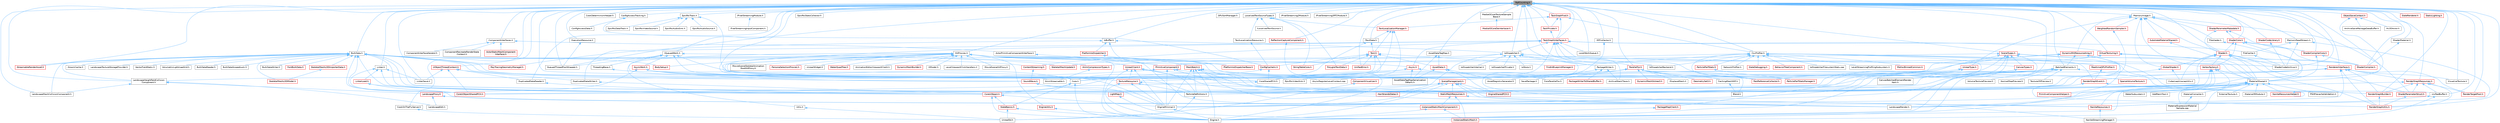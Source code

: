 digraph "RefCounting.h"
{
 // INTERACTIVE_SVG=YES
 // LATEX_PDF_SIZE
  bgcolor="transparent";
  edge [fontname=Helvetica,fontsize=10,labelfontname=Helvetica,labelfontsize=10];
  node [fontname=Helvetica,fontsize=10,shape=box,height=0.2,width=0.4];
  Node1 [id="Node000001",label="RefCounting.h",height=0.2,width=0.4,color="gray40", fillcolor="grey60", style="filled", fontcolor="black",tooltip=" "];
  Node1 -> Node2 [id="edge1_Node000001_Node000002",dir="back",color="steelblue1",style="solid",tooltip=" "];
  Node2 [id="Node000002",label="ArchiveStackTrace.h",height=0.2,width=0.4,color="grey40", fillcolor="white", style="filled",URL="$d9/d16/ArchiveStackTrace_8h.html",tooltip=" "];
  Node1 -> Node3 [id="edge2_Node000001_Node000003",dir="back",color="steelblue1",style="solid",tooltip=" "];
  Node3 [id="Node000003",label="AssetDataTagMap.h",height=0.2,width=0.4,color="grey40", fillcolor="white", style="filled",URL="$d5/d16/AssetDataTagMap_8h.html",tooltip=" "];
  Node3 -> Node4 [id="edge3_Node000003_Node000004",dir="back",color="steelblue1",style="solid",tooltip=" "];
  Node4 [id="Node000004",label="AssetData.h",height=0.2,width=0.4,color="red", fillcolor="#FFF0F0", style="filled",URL="$d9/d19/AssetData_8h.html",tooltip=" "];
  Node4 -> Node37 [id="edge4_Node000004_Node000037",dir="back",color="steelblue1",style="solid",tooltip=" "];
  Node37 [id="Node000037",label="AssetDataTagMapSerialization\lDetails.h",height=0.2,width=0.4,color="grey40", fillcolor="white", style="filled",URL="$d5/d67/AssetDataTagMapSerializationDetails_8h.html",tooltip=" "];
  Node4 -> Node42 [id="edge5_Node000004_Node000042",dir="back",color="steelblue1",style="solid",tooltip=" "];
  Node42 [id="Node000042",label="AssetRegistryGenerator.h",height=0.2,width=0.4,color="grey40", fillcolor="white", style="filled",URL="$df/dd1/AssetRegistryGenerator_8h.html",tooltip=" "];
  Node4 -> Node129 [id="edge6_Node000004_Node000129",dir="back",color="steelblue1",style="solid",tooltip=" "];
  Node129 [id="Node000129",label="EngineSharedPCH.h",height=0.2,width=0.4,color="red", fillcolor="#FFF0F0", style="filled",URL="$dc/dbb/EngineSharedPCH_8h.html",tooltip=" "];
  Node3 -> Node37 [id="edge7_Node000003_Node000037",dir="back",color="steelblue1",style="solid",tooltip=" "];
  Node1 -> Node833 [id="edge8_Node000001_Node000833",dir="back",color="steelblue1",style="solid",tooltip=" "];
  Node833 [id="Node000833",label="BatchedElements.h",height=0.2,width=0.4,color="grey40", fillcolor="white", style="filled",URL="$d5/dde/BatchedElements_8h.html",tooltip=" "];
  Node833 -> Node834 [id="edge9_Node000833_Node000834",dir="back",color="steelblue1",style="solid",tooltip=" "];
  Node834 [id="Node000834",label="CanvasBatchedElementRender\lItem.h",height=0.2,width=0.4,color="grey40", fillcolor="white", style="filled",URL="$d4/d4b/CanvasBatchedElementRenderItem_8h.html",tooltip=" "];
  Node833 -> Node835 [id="edge10_Node000833_Node000835",dir="back",color="steelblue1",style="solid",tooltip=" "];
  Node835 [id="Node000835",label="CubemapUnwrapUtils.h",height=0.2,width=0.4,color="grey40", fillcolor="white", style="filled",URL="$dd/d68/CubemapUnwrapUtils_8h.html",tooltip=" "];
  Node833 -> Node822 [id="edge11_Node000833_Node000822",dir="back",color="steelblue1",style="solid",tooltip=" "];
  Node822 [id="Node000822",label="Engine.h",height=0.2,width=0.4,color="grey40", fillcolor="white", style="filled",URL="$d1/d34/Public_2Engine_8h.html",tooltip=" "];
  Node833 -> Node836 [id="edge12_Node000833_Node000836",dir="back",color="steelblue1",style="solid",tooltip=" "];
  Node836 [id="Node000836",label="EngineMinimal.h",height=0.2,width=0.4,color="grey40", fillcolor="white", style="filled",URL="$d0/d2c/EngineMinimal_8h.html",tooltip=" "];
  Node836 -> Node822 [id="edge13_Node000836_Node000822",dir="back",color="steelblue1",style="solid",tooltip=" "];
  Node833 -> Node129 [id="edge14_Node000833_Node000129",dir="back",color="steelblue1",style="solid",tooltip=" "];
  Node833 -> Node837 [id="edge15_Node000833_Node000837",dir="back",color="steelblue1",style="solid",tooltip=" "];
  Node837 [id="Node000837",label="NormalMapPreview.h",height=0.2,width=0.4,color="grey40", fillcolor="white", style="filled",URL="$d2/dbe/NormalMapPreview_8h.html",tooltip=" "];
  Node833 -> Node838 [id="edge16_Node000833_Node000838",dir="back",color="steelblue1",style="solid",tooltip=" "];
  Node838 [id="Node000838",label="ParticleDefinitions.h",height=0.2,width=0.4,color="grey40", fillcolor="white", style="filled",URL="$db/dde/ParticleDefinitions_8h.html",tooltip=" "];
  Node838 -> Node50 [id="edge17_Node000838_Node000050",dir="back",color="steelblue1",style="solid",tooltip=" "];
  Node50 [id="Node000050",label="UnrealEd.h",height=0.2,width=0.4,color="grey40", fillcolor="white", style="filled",URL="$d2/d5f/UnrealEd_8h.html",tooltip=" "];
  Node833 -> Node839 [id="edge18_Node000833_Node000839",dir="back",color="steelblue1",style="solid",tooltip=" "];
  Node839 [id="Node000839",label="SceneManagement.h",height=0.2,width=0.4,color="red", fillcolor="#FFF0F0", style="filled",URL="$de/db9/SceneManagement_8h.html",tooltip=" "];
  Node839 -> Node822 [id="edge19_Node000839_Node000822",dir="back",color="steelblue1",style="solid",tooltip=" "];
  Node839 -> Node836 [id="edge20_Node000839_Node000836",dir="back",color="steelblue1",style="solid",tooltip=" "];
  Node839 -> Node129 [id="edge21_Node000839_Node000129",dir="back",color="steelblue1",style="solid",tooltip=" "];
  Node839 -> Node841 [id="edge22_Node000839_Node000841",dir="back",color="steelblue1",style="solid",tooltip=" "];
  Node841 [id="Node000841",label="LandscapeRender.h",height=0.2,width=0.4,color="grey40", fillcolor="white", style="filled",URL="$df/d67/LandscapeRender_8h.html",tooltip=" "];
  Node839 -> Node842 [id="edge23_Node000839_Node000842",dir="back",color="steelblue1",style="solid",tooltip=" "];
  Node842 [id="Node000842",label="LightMap.h",height=0.2,width=0.4,color="red", fillcolor="#FFF0F0", style="filled",URL="$d1/d76/LightMap_8h.html",tooltip=" "];
  Node842 -> Node843 [id="edge24_Node000842_Node000843",dir="back",color="steelblue1",style="solid",tooltip=" "];
  Node843 [id="Node000843",label="InstancedStaticMesh.h",height=0.2,width=0.4,color="red", fillcolor="#FFF0F0", style="filled",URL="$dd/d89/InstancedStaticMesh_8h.html",tooltip=" "];
  Node839 -> Node850 [id="edge25_Node000839_Node000850",dir="back",color="steelblue1",style="solid",tooltip=" "];
  Node850 [id="Node000850",label="NaniteResources.h",height=0.2,width=0.4,color="red", fillcolor="#FFF0F0", style="filled",URL="$d7/d8b/NaniteResources_8h.html",tooltip=" "];
  Node850 -> Node855 [id="edge26_Node000850_Node000855",dir="back",color="steelblue1",style="solid",tooltip=" "];
  Node855 [id="Node000855",label="NaniteStreamingManager.h",height=0.2,width=0.4,color="grey40", fillcolor="white", style="filled",URL="$d2/d3f/NaniteStreamingManager_8h.html",tooltip=" "];
  Node839 -> Node838 [id="edge27_Node000839_Node000838",dir="back",color="steelblue1",style="solid",tooltip=" "];
  Node839 -> Node863 [id="edge28_Node000839_Node000863",dir="back",color="steelblue1",style="solid",tooltip=" "];
  Node863 [id="Node000863",label="StaticMeshResources.h",height=0.2,width=0.4,color="red", fillcolor="#FFF0F0", style="filled",URL="$d0/db7/StaticMeshResources_8h.html",tooltip=" "];
  Node863 -> Node843 [id="edge29_Node000863_Node000843",dir="back",color="steelblue1",style="solid",tooltip=" "];
  Node863 -> Node916 [id="edge30_Node000863_Node000916",dir="back",color="steelblue1",style="solid",tooltip=" "];
  Node916 [id="Node000916",label="InstancedStaticMeshComponent.h",height=0.2,width=0.4,color="red", fillcolor="#FFF0F0", style="filled",URL="$d8/d5d/InstancedStaticMeshComponent_8h.html",tooltip=" "];
  Node916 -> Node822 [id="edge31_Node000916_Node000822",dir="back",color="steelblue1",style="solid",tooltip=" "];
  Node916 -> Node843 [id="edge32_Node000916_Node000843",dir="back",color="steelblue1",style="solid",tooltip=" "];
  Node863 -> Node841 [id="edge33_Node000863_Node000841",dir="back",color="steelblue1",style="solid",tooltip=" "];
  Node833 -> Node936 [id="edge34_Node000833_Node000936",dir="back",color="steelblue1",style="solid",tooltip=" "];
  Node936 [id="Node000936",label="Texture2DPreview.h",height=0.2,width=0.4,color="grey40", fillcolor="white", style="filled",URL="$d7/d83/Texture2DPreview_8h.html",tooltip=" "];
  Node833 -> Node937 [id="edge35_Node000833_Node000937",dir="back",color="steelblue1",style="solid",tooltip=" "];
  Node937 [id="Node000937",label="VolumeTexturePreview.h",height=0.2,width=0.4,color="grey40", fillcolor="white", style="filled",URL="$d5/df0/VolumeTexturePreview_8h.html",tooltip=" "];
  Node1 -> Node938 [id="edge36_Node000001_Node000938",dir="back",color="steelblue1",style="solid",tooltip=" "];
  Node938 [id="Node000938",label="BulkData.h",height=0.2,width=0.4,color="grey40", fillcolor="white", style="filled",URL="$d4/d8e/BulkData_8h.html",tooltip=" "];
  Node938 -> Node939 [id="edge37_Node000938_Node000939",dir="back",color="steelblue1",style="solid",tooltip=" "];
  Node939 [id="Node000939",label="AnimCompressionTypes.h",height=0.2,width=0.4,color="red", fillcolor="#FFF0F0", style="filled",URL="$d1/d3b/AnimCompressionTypes_8h.html",tooltip=" "];
  Node939 -> Node948 [id="edge38_Node000939_Node000948",dir="back",color="steelblue1",style="solid",tooltip=" "];
  Node948 [id="Node000948",label="AnimStreamable.h",height=0.2,width=0.4,color="grey40", fillcolor="white", style="filled",URL="$d1/d46/AnimStreamable_8h.html",tooltip=" "];
  Node938 -> Node948 [id="edge39_Node000938_Node000948",dir="back",color="steelblue1",style="solid",tooltip=" "];
  Node938 -> Node969 [id="edge40_Node000938_Node000969",dir="back",color="steelblue1",style="solid",tooltip=" "];
  Node969 [id="Node000969",label="BodySetup.h",height=0.2,width=0.4,color="red", fillcolor="#FFF0F0", style="filled",URL="$d8/d7b/BodySetup_8h.html",tooltip=" "];
  Node938 -> Node973 [id="edge41_Node000938_Node000973",dir="back",color="steelblue1",style="solid",tooltip=" "];
  Node973 [id="Node000973",label="BulkDataReader.h",height=0.2,width=0.4,color="grey40", fillcolor="white", style="filled",URL="$d4/d9b/BulkDataReader_8h.html",tooltip=" "];
  Node938 -> Node974 [id="edge42_Node000938_Node000974",dir="back",color="steelblue1",style="solid",tooltip=" "];
  Node974 [id="Node000974",label="BulkDataScopedLock.h",height=0.2,width=0.4,color="grey40", fillcolor="white", style="filled",URL="$da/d4e/BulkDataScopedLock_8h.html",tooltip=" "];
  Node938 -> Node975 [id="edge43_Node000938_Node000975",dir="back",color="steelblue1",style="solid",tooltip=" "];
  Node975 [id="Node000975",label="BulkDataWriter.h",height=0.2,width=0.4,color="grey40", fillcolor="white", style="filled",URL="$dc/dcb/BulkDataWriter_8h.html",tooltip=" "];
  Node938 -> Node976 [id="edge44_Node000938_Node000976",dir="back",color="steelblue1",style="solid",tooltip=" "];
  Node976 [id="Node000976",label="ContentStreaming.h",height=0.2,width=0.4,color="red", fillcolor="#FFF0F0", style="filled",URL="$dd/d05/ContentStreaming_8h.html",tooltip=" "];
  Node976 -> Node984 [id="edge45_Node000976_Node000984",dir="back",color="steelblue1",style="solid",tooltip=" "];
  Node984 [id="Node000984",label="SoundWave.h",height=0.2,width=0.4,color="red", fillcolor="#FFF0F0", style="filled",URL="$d3/d6d/SoundWave_8h.html",tooltip=" "];
  Node984 -> Node836 [id="edge46_Node000984_Node000836",dir="back",color="steelblue1",style="solid",tooltip=" "];
  Node984 -> Node129 [id="edge47_Node000984_Node000129",dir="back",color="steelblue1",style="solid",tooltip=" "];
  Node938 -> Node1016 [id="edge48_Node000938_Node001016",dir="back",color="steelblue1",style="solid",tooltip=" "];
  Node1016 [id="Node001016",label="CoreUObject.h",height=0.2,width=0.4,color="red", fillcolor="#FFF0F0", style="filled",URL="$d0/ded/CoreUObject_8h.html",tooltip=" "];
  Node1016 -> Node822 [id="edge49_Node001016_Node000822",dir="back",color="steelblue1",style="solid",tooltip=" "];
  Node1016 -> Node836 [id="edge50_Node001016_Node000836",dir="back",color="steelblue1",style="solid",tooltip=" "];
  Node1016 -> Node1017 [id="edge51_Node001016_Node001017",dir="back",color="steelblue1",style="solid",tooltip=" "];
  Node1017 [id="Node001017",label="SlateBasics.h",height=0.2,width=0.4,color="red", fillcolor="#FFF0F0", style="filled",URL="$da/d2f/SlateBasics_8h.html",tooltip=" "];
  Node1017 -> Node822 [id="edge52_Node001017_Node000822",dir="back",color="steelblue1",style="solid",tooltip=" "];
  Node1017 -> Node50 [id="edge53_Node001017_Node000050",dir="back",color="steelblue1",style="solid",tooltip=" "];
  Node938 -> Node1021 [id="edge54_Node000938_Node001021",dir="back",color="steelblue1",style="solid",tooltip=" "];
  Node1021 [id="Node001021",label="CoreUObjectSharedPCH.h",height=0.2,width=0.4,color="red", fillcolor="#FFF0F0", style="filled",URL="$de/d2f/CoreUObjectSharedPCH_8h.html",tooltip=" "];
  Node938 -> Node1023 [id="edge55_Node000938_Node001023",dir="back",color="steelblue1",style="solid",tooltip=" "];
  Node1023 [id="Node001023",label="FontBulkData.h",height=0.2,width=0.4,color="red", fillcolor="#FFF0F0", style="filled",URL="$dc/dfb/FontBulkData_8h.html",tooltip=" "];
  Node938 -> Node1024 [id="edge56_Node000938_Node001024",dir="back",color="steelblue1",style="solid",tooltip=" "];
  Node1024 [id="Node001024",label="GroomCache.h",height=0.2,width=0.4,color="grey40", fillcolor="white", style="filled",URL="$d7/d6e/GroomCache_8h.html",tooltip=" "];
  Node938 -> Node1025 [id="edge57_Node000938_Node001025",dir="back",color="steelblue1",style="solid",tooltip=" "];
  Node1025 [id="Node001025",label="HairStrandsDatas.h",height=0.2,width=0.4,color="red", fillcolor="#FFF0F0", style="filled",URL="$d6/daf/HairStrandsDatas_8h.html",tooltip=" "];
  Node938 -> Node1036 [id="edge58_Node000938_Node001036",dir="back",color="steelblue1",style="solid",tooltip=" "];
  Node1036 [id="Node001036",label="LandscapeHeightfieldCollision\lComponent.h",height=0.2,width=0.4,color="grey40", fillcolor="white", style="filled",URL="$d2/d06/LandscapeHeightfieldCollisionComponent_8h.html",tooltip=" "];
  Node1036 -> Node708 [id="edge59_Node001036_Node000708",dir="back",color="steelblue1",style="solid",tooltip=" "];
  Node708 [id="Node000708",label="LandscapeEdit.h",height=0.2,width=0.4,color="grey40", fillcolor="white", style="filled",URL="$df/d61/LandscapeEdit_8h.html",tooltip=" "];
  Node1036 -> Node1037 [id="edge60_Node001036_Node001037",dir="back",color="steelblue1",style="solid",tooltip=" "];
  Node1037 [id="Node001037",label="LandscapeMeshCollisionComponent.h",height=0.2,width=0.4,color="grey40", fillcolor="white", style="filled",URL="$d0/dab/LandscapeMeshCollisionComponent_8h.html",tooltip=" "];
  Node1036 -> Node1038 [id="edge61_Node001036_Node001038",dir="back",color="steelblue1",style="solid",tooltip=" "];
  Node1038 [id="Node001038",label="LandscapeProxy.h",height=0.2,width=0.4,color="red", fillcolor="#FFF0F0", style="filled",URL="$db/dae/LandscapeProxy_8h.html",tooltip=" "];
  Node1038 -> Node708 [id="edge62_Node001038_Node000708",dir="back",color="steelblue1",style="solid",tooltip=" "];
  Node1038 -> Node841 [id="edge63_Node001038_Node000841",dir="back",color="steelblue1",style="solid",tooltip=" "];
  Node938 -> Node1037 [id="edge64_Node000938_Node001037",dir="back",color="steelblue1",style="solid",tooltip=" "];
  Node938 -> Node1041 [id="edge65_Node000938_Node001041",dir="back",color="steelblue1",style="solid",tooltip=" "];
  Node1041 [id="Node001041",label="LandscapeTextureStorageProvider.h",height=0.2,width=0.4,color="grey40", fillcolor="white", style="filled",URL="$d6/d2b/LandscapeTextureStorageProvider_8h.html",tooltip=" "];
  Node938 -> Node842 [id="edge66_Node000938_Node000842",dir="back",color="steelblue1",style="solid",tooltip=" "];
  Node938 -> Node850 [id="edge67_Node000938_Node000850",dir="back",color="steelblue1",style="solid",tooltip=" "];
  Node938 -> Node1042 [id="edge68_Node000938_Node001042",dir="back",color="steelblue1",style="solid",tooltip=" "];
  Node1042 [id="Node001042",label="RayTracingGeometryManager.h",height=0.2,width=0.4,color="red", fillcolor="#FFF0F0", style="filled",URL="$d0/df3/RayTracingGeometryManager_8h.html",tooltip=" "];
  Node938 -> Node1043 [id="edge69_Node000938_Node001043",dir="back",color="steelblue1",style="solid",tooltip=" "];
  Node1043 [id="Node001043",label="SkeletalMeshLODImporterData.h",height=0.2,width=0.4,color="red", fillcolor="#FFF0F0", style="filled",URL="$de/dc6/SkeletalMeshLODImporterData_8h.html",tooltip=" "];
  Node1043 -> Node1045 [id="edge70_Node001043_Node001045",dir="back",color="steelblue1",style="solid",tooltip=" "];
  Node1045 [id="Node001045",label="SkeletalMeshLODModel.h",height=0.2,width=0.4,color="red", fillcolor="#FFF0F0", style="filled",URL="$d2/d34/SkeletalMeshLODModel_8h.html",tooltip=" "];
  Node938 -> Node1045 [id="edge71_Node000938_Node001045",dir="back",color="steelblue1",style="solid",tooltip=" "];
  Node938 -> Node1047 [id="edge72_Node000938_Node001047",dir="back",color="steelblue1",style="solid",tooltip=" "];
  Node1047 [id="Node001047",label="SkeletalMeshUpdate.h",height=0.2,width=0.4,color="red", fillcolor="#FFF0F0", style="filled",URL="$df/d79/SkeletalMeshUpdate_8h.html",tooltip=" "];
  Node938 -> Node984 [id="edge73_Node000938_Node000984",dir="back",color="steelblue1",style="solid",tooltip=" "];
  Node938 -> Node863 [id="edge74_Node000938_Node000863",dir="back",color="steelblue1",style="solid",tooltip=" "];
  Node938 -> Node1048 [id="edge75_Node000938_Node001048",dir="back",color="steelblue1",style="solid",tooltip=" "];
  Node1048 [id="Node001048",label="StreamableRenderAsset.h",height=0.2,width=0.4,color="red", fillcolor="#FFF0F0", style="filled",URL="$d3/dbd/StreamableRenderAsset_8h.html",tooltip=" "];
  Node938 -> Node1166 [id="edge76_Node000938_Node001166",dir="back",color="steelblue1",style="solid",tooltip=" "];
  Node1166 [id="Node001166",label="TextureResource.h",height=0.2,width=0.4,color="red", fillcolor="#FFF0F0", style="filled",URL="$dd/df3/TextureResource_8h.html",tooltip=" "];
  Node1166 -> Node822 [id="edge77_Node001166_Node000822",dir="back",color="steelblue1",style="solid",tooltip=" "];
  Node1166 -> Node836 [id="edge78_Node001166_Node000836",dir="back",color="steelblue1",style="solid",tooltip=" "];
  Node1166 -> Node129 [id="edge79_Node001166_Node000129",dir="back",color="steelblue1",style="solid",tooltip=" "];
  Node1166 -> Node838 [id="edge80_Node001166_Node000838",dir="back",color="steelblue1",style="solid",tooltip=" "];
  Node938 -> Node1170 [id="edge81_Node000938_Node001170",dir="back",color="steelblue1",style="solid",tooltip=" "];
  Node1170 [id="Node001170",label="VectorFieldStatic.h",height=0.2,width=0.4,color="grey40", fillcolor="white", style="filled",URL="$d7/d68/VectorFieldStatic_8h.html",tooltip=" "];
  Node938 -> Node1171 [id="edge82_Node000938_Node001171",dir="back",color="steelblue1",style="solid",tooltip=" "];
  Node1171 [id="Node001171",label="VolumetricLightmapGrid.h",height=0.2,width=0.4,color="grey40", fillcolor="white", style="filled",URL="$d9/d86/VolumetricLightmapGrid_8h.html",tooltip=" "];
  Node1 -> Node1172 [id="edge83_Node000001_Node001172",dir="back",color="steelblue1",style="solid",tooltip=" "];
  Node1172 [id="Node001172",label="ComponentInterfaces.h",height=0.2,width=0.4,color="grey40", fillcolor="white", style="filled",URL="$d2/d8f/ComponentInterfaces_8h.html",tooltip=" "];
  Node1172 -> Node1173 [id="edge84_Node001172_Node001173",dir="back",color="steelblue1",style="solid",tooltip=" "];
  Node1173 [id="Node001173",label="ActorPrimitiveComponentInterface.h",height=0.2,width=0.4,color="grey40", fillcolor="white", style="filled",URL="$d1/d40/ActorPrimitiveComponentInterface_8h.html",tooltip=" "];
  Node1173 -> Node1174 [id="edge85_Node001173_Node001174",dir="back",color="steelblue1",style="solid",tooltip=" "];
  Node1174 [id="Node001174",label="PrimitiveComponent.h",height=0.2,width=0.4,color="red", fillcolor="#FFF0F0", style="filled",URL="$df/d9f/PrimitiveComponent_8h.html",tooltip=" "];
  Node1174 -> Node1177 [id="edge86_Node001174_Node001177",dir="back",color="steelblue1",style="solid",tooltip=" "];
  Node1177 [id="Node001177",label="AsyncRegisterLevelContext.cpp",height=0.2,width=0.4,color="grey40", fillcolor="white", style="filled",URL="$da/df8/AsyncRegisterLevelContext_8cpp.html",tooltip=" "];
  Node1174 -> Node836 [id="edge87_Node001174_Node000836",dir="back",color="steelblue1",style="solid",tooltip=" "];
  Node1174 -> Node129 [id="edge88_Node001174_Node000129",dir="back",color="steelblue1",style="solid",tooltip=" "];
  Node1174 -> Node1036 [id="edge89_Node001174_Node001036",dir="back",color="steelblue1",style="solid",tooltip=" "];
  Node1172 -> Node1378 [id="edge90_Node001172_Node001378",dir="back",color="steelblue1",style="solid",tooltip=" "];
  Node1378 [id="Node001378",label="ActorStaticMeshComponent\lInterface.h",height=0.2,width=0.4,color="red", fillcolor="#FFF0F0", style="filled",URL="$dc/d70/ActorStaticMeshComponentInterface_8h.html",tooltip=" "];
  Node1172 -> Node1379 [id="edge91_Node001172_Node001379",dir="back",color="steelblue1",style="solid",tooltip=" "];
  Node1379 [id="Node001379",label="ComponentInterfaceIterator.h",height=0.2,width=0.4,color="grey40", fillcolor="white", style="filled",URL="$d3/dd4/ComponentInterfaceIterator_8h.html",tooltip=" "];
  Node1172 -> Node1380 [id="edge92_Node001172_Node001380",dir="back",color="steelblue1",style="solid",tooltip=" "];
  Node1380 [id="Node001380",label="ComponentRecreateRenderState\lContext.h",height=0.2,width=0.4,color="grey40", fillcolor="white", style="filled",URL="$de/dd0/ComponentRecreateRenderStateContext_8h.html",tooltip=" "];
  Node1 -> Node1381 [id="edge93_Node000001_Node001381",dir="back",color="steelblue1",style="solid",tooltip=" "];
  Node1381 [id="Node001381",label="ConfigAccessTracking.h",height=0.2,width=0.4,color="grey40", fillcolor="white", style="filled",URL="$d6/d13/ConfigAccessTracking_8h.html",tooltip=" "];
  Node1381 -> Node1382 [id="edge94_Node001381_Node001382",dir="back",color="steelblue1",style="solid",tooltip=" "];
  Node1382 [id="Node001382",label="ConfigAccessData.h",height=0.2,width=0.4,color="grey40", fillcolor="white", style="filled",URL="$db/d33/ConfigAccessData_8h.html",tooltip=" "];
  Node1381 -> Node1383 [id="edge95_Node001381_Node001383",dir="back",color="steelblue1",style="solid",tooltip=" "];
  Node1383 [id="Node001383",label="ConfigCacheIni.h",height=0.2,width=0.4,color="red", fillcolor="#FFF0F0", style="filled",URL="$dd/d3f/ConfigCacheIni_8h.html",tooltip=" "];
  Node1383 -> Node1385 [id="edge96_Node001383_Node001385",dir="back",color="steelblue1",style="solid",tooltip=" "];
  Node1385 [id="Node001385",label="Core.h",height=0.2,width=0.4,color="grey40", fillcolor="white", style="filled",URL="$d6/dd7/Core_8h.html",tooltip=" "];
  Node1385 -> Node1016 [id="edge97_Node001385_Node001016",dir="back",color="steelblue1",style="solid",tooltip=" "];
  Node1385 -> Node822 [id="edge98_Node001385_Node000822",dir="back",color="steelblue1",style="solid",tooltip=" "];
  Node1385 -> Node1017 [id="edge99_Node001385_Node001017",dir="back",color="steelblue1",style="solid",tooltip=" "];
  Node1383 -> Node1386 [id="edge100_Node001383_Node001386",dir="back",color="steelblue1",style="solid",tooltip=" "];
  Node1386 [id="Node001386",label="CoreSharedPCH.h",height=0.2,width=0.4,color="grey40", fillcolor="white", style="filled",URL="$d8/de5/CoreSharedPCH_8h.html",tooltip=" "];
  Node1386 -> Node1021 [id="edge101_Node001386_Node001021",dir="back",color="steelblue1",style="solid",tooltip=" "];
  Node1 -> Node1395 [id="edge102_Node000001_Node001395",dir="back",color="steelblue1",style="solid",tooltip=" "];
  Node1395 [id="Node001395",label="CookDeterminismHelper.h",height=0.2,width=0.4,color="grey40", fillcolor="white", style="filled",URL="$da/d94/CookDeterminismHelper_8h.html",tooltip=" "];
  Node1 -> Node1396 [id="edge103_Node000001_Node001396",dir="back",color="steelblue1",style="solid",tooltip=" "];
  Node1396 [id="Node001396",label="CookOnTheFlyServer.h",height=0.2,width=0.4,color="grey40", fillcolor="white", style="filled",URL="$dc/dca/CookOnTheFlyServer_8h.html",tooltip=" "];
  Node1396 -> Node50 [id="edge104_Node001396_Node000050",dir="back",color="steelblue1",style="solid",tooltip=" "];
  Node1 -> Node1385 [id="edge105_Node000001_Node001385",dir="back",color="steelblue1",style="solid",tooltip=" "];
  Node1 -> Node1386 [id="edge106_Node000001_Node001386",dir="back",color="steelblue1",style="solid",tooltip=" "];
  Node1 -> Node1397 [id="edge107_Node000001_Node001397",dir="back",color="steelblue1",style="solid",tooltip=" "];
  Node1397 [id="Node001397",label="CsvProfiler.h",height=0.2,width=0.4,color="grey40", fillcolor="white", style="filled",URL="$d1/d9f/CsvProfiler_8h.html",tooltip=" "];
  Node1397 -> Node939 [id="edge108_Node001397_Node000939",dir="back",color="steelblue1",style="solid",tooltip=" "];
  Node1397 -> Node1398 [id="edge109_Node001397_Node001398",dir="back",color="steelblue1",style="solid",tooltip=" "];
  Node1398 [id="Node001398",label="BehaviorTreeComponent.h",height=0.2,width=0.4,color="red", fillcolor="#FFF0F0", style="filled",URL="$dc/d7b/BehaviorTreeComponent_8h.html",tooltip=" "];
  Node1397 -> Node1448 [id="edge110_Node001397_Node001448",dir="back",color="steelblue1",style="solid",tooltip=" "];
  Node1448 [id="Node001448",label="FindInBlueprintManager.h",height=0.2,width=0.4,color="red", fillcolor="#FFF0F0", style="filled",URL="$db/d3b/FindInBlueprintManager_8h.html",tooltip=" "];
  Node1397 -> Node1450 [id="edge111_Node001397_Node001450",dir="back",color="steelblue1",style="solid",tooltip=" "];
  Node1450 [id="Node001450",label="IoDispatcherBackend.h",height=0.2,width=0.4,color="grey40", fillcolor="white", style="filled",URL="$d3/df3/IoDispatcherBackend_8h.html",tooltip=" "];
  Node1397 -> Node1451 [id="edge112_Node001397_Node001451",dir="back",color="steelblue1",style="solid",tooltip=" "];
  Node1451 [id="Node001451",label="IoDispatcherFilesystemStats.cpp",height=0.2,width=0.4,color="grey40", fillcolor="white", style="filled",URL="$d8/d03/IoDispatcherFilesystemStats_8cpp.html",tooltip=" "];
  Node1397 -> Node1452 [id="edge113_Node001397_Node001452",dir="back",color="steelblue1",style="solid",tooltip=" "];
  Node1452 [id="Node001452",label="LevelStreamingProfilingSubsystem.h",height=0.2,width=0.4,color="grey40", fillcolor="white", style="filled",URL="$de/d7f/LevelStreamingProfilingSubsystem_8h.html",tooltip=" "];
  Node1397 -> Node1453 [id="edge114_Node001397_Node001453",dir="back",color="steelblue1",style="solid",tooltip=" "];
  Node1453 [id="Node001453",label="MallocBinnedCommon.h",height=0.2,width=0.4,color="red", fillcolor="#FFF0F0", style="filled",URL="$d9/d32/MallocBinnedCommon_8h.html",tooltip=" "];
  Node1397 -> Node3515 [id="edge115_Node001397_Node003515",dir="back",color="steelblue1",style="solid",tooltip=" "];
  Node3515 [id="Node003515",label="NetworkProfiler.h",height=0.2,width=0.4,color="grey40", fillcolor="white", style="filled",URL="$d4/d40/NetworkProfiler_8h.html",tooltip=" "];
  Node1397 -> Node3516 [id="edge116_Node001397_Node003516",dir="back",color="steelblue1",style="solid",tooltip=" "];
  Node3516 [id="Node003516",label="PackageMapClient.h",height=0.2,width=0.4,color="red", fillcolor="#FFF0F0", style="filled",URL="$d8/d9b/PackageMapClient_8h.html",tooltip=" "];
  Node3516 -> Node822 [id="edge117_Node003516_Node000822",dir="back",color="steelblue1",style="solid",tooltip=" "];
  Node1397 -> Node3518 [id="edge118_Node001397_Node003518",dir="back",color="steelblue1",style="solid",tooltip=" "];
  Node3518 [id="Node003518",label="ParticlePerfStats.h",height=0.2,width=0.4,color="red", fillcolor="#FFF0F0", style="filled",URL="$dd/df4/ParticlePerfStats_8h.html",tooltip=" "];
  Node3518 -> Node2504 [id="edge119_Node003518_Node002504",dir="back",color="steelblue1",style="solid",tooltip=" "];
  Node2504 [id="Node002504",label="ParticlePerfStatsManager.h",height=0.2,width=0.4,color="red", fillcolor="#FFF0F0", style="filled",URL="$dd/db3/ParticlePerfStatsManager_8h.html",tooltip=" "];
  Node1397 -> Node2504 [id="edge120_Node001397_Node002504",dir="back",color="steelblue1",style="solid",tooltip=" "];
  Node1397 -> Node2506 [id="edge121_Node001397_Node002506",dir="back",color="steelblue1",style="solid",tooltip=" "];
  Node2506 [id="Node002506",label="RealtimeGPUProfiler.h",height=0.2,width=0.4,color="red", fillcolor="#FFF0F0", style="filled",URL="$d7/def/RealtimeGPUProfiler_8h.html",tooltip=" "];
  Node2506 -> Node2515 [id="edge122_Node002506_Node002515",dir="back",color="steelblue1",style="solid",tooltip=" "];
  Node2515 [id="Node002515",label="RenderGraphEvent.h",height=0.2,width=0.4,color="red", fillcolor="#FFF0F0", style="filled",URL="$db/dbb/RenderGraphEvent_8h.html",tooltip=" "];
  Node2515 -> Node2475 [id="edge123_Node002515_Node002475",dir="back",color="steelblue1",style="solid",tooltip=" "];
  Node2475 [id="Node002475",label="RenderGraphBuilder.h",height=0.2,width=0.4,color="red", fillcolor="#FFF0F0", style="filled",URL="$d4/d7b/RenderGraphBuilder_8h.html",tooltip=" "];
  Node2475 -> Node2480 [id="edge124_Node002475_Node002480",dir="back",color="steelblue1",style="solid",tooltip=" "];
  Node2480 [id="Node002480",label="RenderGraphUtils.h",height=0.2,width=0.4,color="red", fillcolor="#FFF0F0", style="filled",URL="$d6/d45/RenderGraphUtils_8h.html",tooltip=" "];
  Node2515 -> Node2480 [id="edge125_Node002515_Node002480",dir="back",color="steelblue1",style="solid",tooltip=" "];
  Node1397 -> Node2475 [id="edge126_Node001397_Node002475",dir="back",color="steelblue1",style="solid",tooltip=" "];
  Node1397 -> Node2515 [id="edge127_Node001397_Node002515",dir="back",color="steelblue1",style="solid",tooltip=" "];
  Node1397 -> Node3519 [id="edge128_Node001397_Node003519",dir="back",color="steelblue1",style="solid",tooltip=" "];
  Node3519 [id="Node003519",label="SlateDebugging.h",height=0.2,width=0.4,color="red", fillcolor="#FFF0F0", style="filled",URL="$d1/dcc/SlateDebugging_8h.html",tooltip=" "];
  Node1 -> Node3541 [id="edge129_Node000001_Node003541",dir="back",color="steelblue1",style="solid",tooltip=" "];
  Node3541 [id="Node003541",label="DuplicatedDataReader.h",height=0.2,width=0.4,color="grey40", fillcolor="white", style="filled",URL="$d9/d7b/DuplicatedDataReader_8h.html",tooltip=" "];
  Node3541 -> Node1016 [id="edge130_Node003541_Node001016",dir="back",color="steelblue1",style="solid",tooltip=" "];
  Node1 -> Node3542 [id="edge131_Node000001_Node003542",dir="back",color="steelblue1",style="solid",tooltip=" "];
  Node3542 [id="Node003542",label="DuplicatedDataWriter.h",height=0.2,width=0.4,color="grey40", fillcolor="white", style="filled",URL="$db/d02/DuplicatedDataWriter_8h.html",tooltip=" "];
  Node3542 -> Node1016 [id="edge132_Node003542_Node001016",dir="back",color="steelblue1",style="solid",tooltip=" "];
  Node1 -> Node3543 [id="edge133_Node000001_Node003543",dir="back",color="steelblue1",style="solid",tooltip=" "];
  Node3543 [id="Node003543",label="EpicRtcStatsCollector.h",height=0.2,width=0.4,color="grey40", fillcolor="white", style="filled",URL="$d9/da6/EpicRtcStatsCollector_8h.html",tooltip=" "];
  Node1 -> Node3544 [id="edge134_Node000001_Node003544",dir="back",color="steelblue1",style="solid",tooltip=" "];
  Node3544 [id="Node003544",label="EpicRtcTrack.h",height=0.2,width=0.4,color="grey40", fillcolor="white", style="filled",URL="$d5/d36/EpicRtcTrack_8h.html",tooltip=" "];
  Node3544 -> Node3545 [id="edge135_Node003544_Node003545",dir="back",color="steelblue1",style="solid",tooltip=" "];
  Node3545 [id="Node003545",label="EpicRtcAudioSink.h",height=0.2,width=0.4,color="grey40", fillcolor="white", style="filled",URL="$d4/d9b/EpicRtcAudioSink_8h.html",tooltip=" "];
  Node3544 -> Node3546 [id="edge136_Node003544_Node003546",dir="back",color="steelblue1",style="solid",tooltip=" "];
  Node3546 [id="Node003546",label="EpicRtcAudioSource.h",height=0.2,width=0.4,color="grey40", fillcolor="white", style="filled",URL="$d5/dfb/EpicRtcAudioSource_8h.html",tooltip=" "];
  Node3544 -> Node3547 [id="edge137_Node003544_Node003547",dir="back",color="steelblue1",style="solid",tooltip=" "];
  Node3547 [id="Node003547",label="EpicRtcDataTrack.h",height=0.2,width=0.4,color="grey40", fillcolor="white", style="filled",URL="$d4/dcc/EpicRtcDataTrack_8h.html",tooltip=" "];
  Node3544 -> Node2493 [id="edge138_Node003544_Node002493",dir="back",color="steelblue1",style="solid",tooltip=" "];
  Node2493 [id="Node002493",label="EpicRtcVideoSink.h",height=0.2,width=0.4,color="grey40", fillcolor="white", style="filled",URL="$d1/d21/EpicRtcVideoSink_8h.html",tooltip=" "];
  Node3544 -> Node2492 [id="edge139_Node003544_Node002492",dir="back",color="steelblue1",style="solid",tooltip=" "];
  Node2492 [id="Node002492",label="EpicRtcVideoSource.h",height=0.2,width=0.4,color="grey40", fillcolor="white", style="filled",URL="$da/dcc/EpicRtcVideoSource_8h.html",tooltip=" "];
  Node1 -> Node3548 [id="edge140_Node000001_Node003548",dir="back",color="steelblue1",style="solid",tooltip=" "];
  Node3548 [id="Node003548",label="ExecutionResource.h",height=0.2,width=0.4,color="grey40", fillcolor="white", style="filled",URL="$d7/d7b/ExecutionResource_8h.html",tooltip=" "];
  Node3548 -> Node2437 [id="edge141_Node003548_Node002437",dir="back",color="steelblue1",style="solid",tooltip=" "];
  Node2437 [id="Node002437",label="QueuedThreadPoolWrapper.h",height=0.2,width=0.4,color="grey40", fillcolor="white", style="filled",URL="$dc/d5f/QueuedThreadPoolWrapper_8h.html",tooltip=" "];
  Node1 -> Node3549 [id="edge142_Node000001_Node003549",dir="back",color="steelblue1",style="solid",tooltip=" "];
  Node3549 [id="Node003549",label="GPUSortManager.h",height=0.2,width=0.4,color="grey40", fillcolor="white", style="filled",URL="$de/d68/GPUSortManager_8h.html",tooltip=" "];
  Node1 -> Node3550 [id="edge143_Node000001_Node003550",dir="back",color="steelblue1",style="solid",tooltip=" "];
  Node3550 [id="Node003550",label="HitProxies.h",height=0.2,width=0.4,color="grey40", fillcolor="white", style="filled",URL="$d9/da7/HitProxies_8h.html",tooltip=" "];
  Node3550 -> Node541 [id="edge144_Node003550_Node000541",dir="back",color="steelblue1",style="solid",tooltip=" "];
  Node541 [id="Node000541",label="AnimationEditorViewportClient.h",height=0.2,width=0.4,color="grey40", fillcolor="white", style="filled",URL="$d1/d45/AnimationEditorViewportClient_8h.html",tooltip=" "];
  Node3550 -> Node3551 [id="edge145_Node003550_Node003551",dir="back",color="steelblue1",style="solid",tooltip=" "];
  Node3551 [id="Node003551",label="CanvasTypes.h",height=0.2,width=0.4,color="red", fillcolor="#FFF0F0", style="filled",URL="$db/d7d/CanvasTypes_8h.html",tooltip=" "];
  Node3551 -> Node834 [id="edge146_Node003551_Node000834",dir="back",color="steelblue1",style="solid",tooltip=" "];
  Node3551 -> Node822 [id="edge147_Node003551_Node000822",dir="back",color="steelblue1",style="solid",tooltip=" "];
  Node3550 -> Node1477 [id="edge148_Node003550_Node001477",dir="back",color="steelblue1",style="solid",tooltip=" "];
  Node1477 [id="Node001477",label="ComponentVisualizer.h",height=0.2,width=0.4,color="red", fillcolor="#FFF0F0", style="filled",URL="$d3/d9b/ComponentVisualizer_8h.html",tooltip=" "];
  Node1477 -> Node50 [id="edge149_Node001477_Node000050",dir="back",color="steelblue1",style="solid",tooltip=" "];
  Node3550 -> Node3553 [id="edge150_Node003550_Node003553",dir="back",color="steelblue1",style="solid",tooltip=" "];
  Node3553 [id="Node003553",label="DynamicMeshBuilder.h",height=0.2,width=0.4,color="red", fillcolor="#FFF0F0", style="filled",URL="$d2/d3c/DynamicMeshBuilder_8h.html",tooltip=" "];
  Node3550 -> Node822 [id="edge151_Node003550_Node000822",dir="back",color="steelblue1",style="solid",tooltip=" "];
  Node3550 -> Node836 [id="edge152_Node003550_Node000836",dir="back",color="steelblue1",style="solid",tooltip=" "];
  Node3550 -> Node129 [id="edge153_Node003550_Node000129",dir="back",color="steelblue1",style="solid",tooltip=" "];
  Node3550 -> Node1494 [id="edge154_Node003550_Node001494",dir="back",color="steelblue1",style="solid",tooltip=" "];
  Node1494 [id="Node001494",label="EngineUtils.h",height=0.2,width=0.4,color="red", fillcolor="#FFF0F0", style="filled",URL="$d4/d61/EngineUtils_8h.html",tooltip=" "];
  Node1494 -> Node822 [id="edge155_Node001494_Node000822",dir="back",color="steelblue1",style="solid",tooltip=" "];
  Node3550 -> Node3557 [id="edge156_Node003550_Node003557",dir="back",color="steelblue1",style="solid",tooltip=" "];
  Node3557 [id="Node003557",label="HModel.h",height=0.2,width=0.4,color="grey40", fillcolor="white", style="filled",URL="$d3/d2a/HModel_8h.html",tooltip=" "];
  Node3550 -> Node916 [id="edge157_Node003550_Node000916",dir="back",color="steelblue1",style="solid",tooltip=" "];
  Node3550 -> Node3558 [id="edge158_Node003550_Node003558",dir="back",color="steelblue1",style="solid",tooltip=" "];
  Node3558 [id="Node003558",label="LevelViewportClickHandlers.h",height=0.2,width=0.4,color="grey40", fillcolor="white", style="filled",URL="$d9/d0e/LevelViewportClickHandlers_8h.html",tooltip=" "];
  Node3550 -> Node3559 [id="edge159_Node003550_Node003559",dir="back",color="steelblue1",style="solid",tooltip=" "];
  Node3559 [id="Node003559",label="MeshBatch.h",height=0.2,width=0.4,color="red", fillcolor="#FFF0F0", style="filled",URL="$d5/d9d/MeshBatch_8h.html",tooltip=" "];
  Node3559 -> Node822 [id="edge160_Node003559_Node000822",dir="back",color="steelblue1",style="solid",tooltip=" "];
  Node3559 -> Node836 [id="edge161_Node003559_Node000836",dir="back",color="steelblue1",style="solid",tooltip=" "];
  Node3559 -> Node129 [id="edge162_Node003559_Node000129",dir="back",color="steelblue1",style="solid",tooltip=" "];
  Node3559 -> Node841 [id="edge163_Node003559_Node000841",dir="back",color="steelblue1",style="solid",tooltip=" "];
  Node3559 -> Node838 [id="edge164_Node003559_Node000838",dir="back",color="steelblue1",style="solid",tooltip=" "];
  Node3559 -> Node839 [id="edge165_Node003559_Node000839",dir="back",color="steelblue1",style="solid",tooltip=" "];
  Node3559 -> Node863 [id="edge166_Node003559_Node000863",dir="back",color="steelblue1",style="solid",tooltip=" "];
  Node3550 -> Node2114 [id="edge167_Node003550_Node002114",dir="back",color="steelblue1",style="solid",tooltip=" "];
  Node2114 [id="Node002114",label="MovieSceneHitProxy.h",height=0.2,width=0.4,color="grey40", fillcolor="white", style="filled",URL="$d0/d01/MovieSceneHitProxy_8h.html",tooltip=" "];
  Node3550 -> Node3560 [id="edge168_Node003550_Node003560",dir="back",color="steelblue1",style="solid",tooltip=" "];
  Node3560 [id="Node003560",label="MovieSceneSkeletalAnimation\lRootHitProxy.h",height=0.2,width=0.4,color="grey40", fillcolor="white", style="filled",URL="$de/def/MovieSceneSkeletalAnimationRootHitProxy_8h.html",tooltip=" "];
  Node3550 -> Node838 [id="edge169_Node003550_Node000838",dir="back",color="steelblue1",style="solid",tooltip=" "];
  Node3550 -> Node3561 [id="edge170_Node003550_Node003561",dir="back",color="steelblue1",style="solid",tooltip=" "];
  Node3561 [id="Node003561",label="PersonaSelectionProxies.h",height=0.2,width=0.4,color="red", fillcolor="#FFF0F0", style="filled",URL="$d2/d2b/PersonaSelectionProxies_8h.html",tooltip=" "];
  Node3550 -> Node1174 [id="edge171_Node003550_Node001174",dir="back",color="steelblue1",style="solid",tooltip=" "];
  Node3550 -> Node839 [id="edge172_Node003550_Node000839",dir="back",color="steelblue1",style="solid",tooltip=" "];
  Node3550 -> Node2556 [id="edge173_Node003550_Node002556",dir="back",color="steelblue1",style="solid",tooltip=" "];
  Node2556 [id="Node002556",label="UnrealClient.h",height=0.2,width=0.4,color="red", fillcolor="#FFF0F0", style="filled",URL="$d8/daf/UnrealClient_8h.html",tooltip=" "];
  Node2556 -> Node822 [id="edge174_Node002556_Node000822",dir="back",color="steelblue1",style="solid",tooltip=" "];
  Node2556 -> Node836 [id="edge175_Node002556_Node000836",dir="back",color="steelblue1",style="solid",tooltip=" "];
  Node2556 -> Node129 [id="edge176_Node002556_Node000129",dir="back",color="steelblue1",style="solid",tooltip=" "];
  Node2556 -> Node838 [id="edge177_Node002556_Node000838",dir="back",color="steelblue1",style="solid",tooltip=" "];
  Node2556 -> Node1135 [id="edge178_Node002556_Node001135",dir="back",color="steelblue1",style="solid",tooltip=" "];
  Node1135 [id="Node001135",label="SparseVolumeTexture.h",height=0.2,width=0.4,color="red", fillcolor="#FFF0F0", style="filled",URL="$d4/df8/SparseVolumeTexture_8h.html",tooltip=" "];
  Node2556 -> Node1166 [id="edge179_Node002556_Node001166",dir="back",color="steelblue1",style="solid",tooltip=" "];
  Node3550 -> Node3564 [id="edge180_Node003550_Node003564",dir="back",color="steelblue1",style="solid",tooltip=" "];
  Node3564 [id="Node003564",label="UnrealWidget.h",height=0.2,width=0.4,color="grey40", fillcolor="white", style="filled",URL="$d4/d82/UnrealWidget_8h.html",tooltip=" "];
  Node3550 -> Node3565 [id="edge181_Node003550_Node003565",dir="back",color="steelblue1",style="solid",tooltip=" "];
  Node3565 [id="Node003565",label="Utils.h",height=0.2,width=0.4,color="grey40", fillcolor="white", style="filled",URL="$d9/d4b/Editor_2UnrealEd_2Public_2Utils_8h.html",tooltip=" "];
  Node3565 -> Node50 [id="edge182_Node003565_Node000050",dir="back",color="steelblue1",style="solid",tooltip=" "];
  Node3550 -> Node3566 [id="edge183_Node003550_Node003566",dir="back",color="steelblue1",style="solid",tooltip=" "];
  Node3566 [id="Node003566",label="WaterQuadTree.h",height=0.2,width=0.4,color="red", fillcolor="#FFF0F0", style="filled",URL="$db/d1e/WaterQuadTree_8h.html",tooltip=" "];
  Node1 -> Node2981 [id="edge184_Node000001_Node002981",dir="back",color="steelblue1",style="solid",tooltip=" "];
  Node2981 [id="Node002981",label="IPixelStreaming2Module.h",height=0.2,width=0.4,color="grey40", fillcolor="white", style="filled",URL="$d5/dad/IPixelStreaming2Module_8h.html",tooltip=" "];
  Node1 -> Node3567 [id="edge185_Node000001_Node003567",dir="back",color="steelblue1",style="solid",tooltip=" "];
  Node3567 [id="Node003567",label="IPixelStreaming2RTCModule.h",height=0.2,width=0.4,color="grey40", fillcolor="white", style="filled",URL="$db/dab/IPixelStreaming2RTCModule_8h.html",tooltip=" "];
  Node1 -> Node2985 [id="edge186_Node000001_Node002985",dir="back",color="steelblue1",style="solid",tooltip=" "];
  Node2985 [id="Node002985",label="IPixelStreamingModule.h",height=0.2,width=0.4,color="grey40", fillcolor="white", style="filled",URL="$d2/d87/IPixelStreamingModule_8h.html",tooltip=" "];
  Node2985 -> Node1545 [id="edge187_Node002985_Node001545",dir="back",color="steelblue1",style="solid",tooltip=" "];
  Node1545 [id="Node001545",label="PixelStreamingInputComponent.h",height=0.2,width=0.4,color="grey40", fillcolor="white", style="filled",URL="$d5/d26/PixelStreamingInputComponent_8h.html",tooltip=" "];
  Node1 -> Node3568 [id="edge188_Node000001_Node003568",dir="back",color="steelblue1",style="solid",tooltip=" "];
  Node3568 [id="Node003568",label="IQueuedWork.h",height=0.2,width=0.4,color="grey40", fillcolor="white", style="filled",URL="$d8/dd6/IQueuedWork_8h.html",tooltip=" "];
  Node3568 -> Node3372 [id="edge189_Node003568_Node003372",dir="back",color="steelblue1",style="solid",tooltip=" "];
  Node3372 [id="Node003372",label="Async.h",height=0.2,width=0.4,color="red", fillcolor="#FFF0F0", style="filled",URL="$d7/ddf/Async_8h.html",tooltip=" "];
  Node3372 -> Node37 [id="edge190_Node003372_Node000037",dir="back",color="steelblue1",style="solid",tooltip=" "];
  Node3372 -> Node1016 [id="edge191_Node003372_Node001016",dir="back",color="steelblue1",style="solid",tooltip=" "];
  Node3372 -> Node2327 [id="edge192_Node003372_Node002327",dir="back",color="steelblue1",style="solid",tooltip=" "];
  Node2327 [id="Node002327",label="CoroParallelFor.h",height=0.2,width=0.4,color="grey40", fillcolor="white", style="filled",URL="$d2/d05/CoroParallelFor_8h.html",tooltip=" "];
  Node3568 -> Node2445 [id="edge193_Node003568_Node002445",dir="back",color="steelblue1",style="solid",tooltip=" "];
  Node2445 [id="Node002445",label="AsyncWork.h",height=0.2,width=0.4,color="red", fillcolor="#FFF0F0", style="filled",URL="$da/d9a/AsyncWork_8h.html",tooltip=" "];
  Node2445 -> Node1385 [id="edge194_Node002445_Node001385",dir="back",color="steelblue1",style="solid",tooltip=" "];
  Node2445 -> Node1386 [id="edge195_Node002445_Node001386",dir="back",color="steelblue1",style="solid",tooltip=" "];
  Node2445 -> Node1038 [id="edge196_Node002445_Node001038",dir="back",color="steelblue1",style="solid",tooltip=" "];
  Node2445 -> Node984 [id="edge197_Node002445_Node000984",dir="back",color="steelblue1",style="solid",tooltip=" "];
  Node2445 -> Node1166 [id="edge198_Node002445_Node001166",dir="back",color="steelblue1",style="solid",tooltip=" "];
  Node3568 -> Node1385 [id="edge199_Node003568_Node001385",dir="back",color="steelblue1",style="solid",tooltip=" "];
  Node3568 -> Node1386 [id="edge200_Node003568_Node001386",dir="back",color="steelblue1",style="solid",tooltip=" "];
  Node3568 -> Node2437 [id="edge201_Node003568_Node002437",dir="back",color="steelblue1",style="solid",tooltip=" "];
  Node3568 -> Node839 [id="edge202_Node003568_Node000839",dir="back",color="steelblue1",style="solid",tooltip=" "];
  Node3568 -> Node3569 [id="edge203_Node003568_Node003569",dir="back",color="steelblue1",style="solid",tooltip=" "];
  Node3569 [id="Node003569",label="ThreadingBase.h",height=0.2,width=0.4,color="grey40", fillcolor="white", style="filled",URL="$d6/da6/ThreadingBase_8h.html",tooltip=" "];
  Node3569 -> Node1385 [id="edge204_Node003569_Node001385",dir="back",color="steelblue1",style="solid",tooltip=" "];
  Node1 -> Node3570 [id="edge205_Node000001_Node003570",dir="back",color="steelblue1",style="solid",tooltip=" "];
  Node3570 [id="Node003570",label="ITextData.h",height=0.2,width=0.4,color="grey40", fillcolor="white", style="filled",URL="$d5/dbd/ITextData_8h.html",tooltip=" "];
  Node3570 -> Node1385 [id="edge206_Node003570_Node001385",dir="back",color="steelblue1",style="solid",tooltip=" "];
  Node3570 -> Node3571 [id="edge207_Node003570_Node003571",dir="back",color="steelblue1",style="solid",tooltip=" "];
  Node3571 [id="Node003571",label="Text.h",height=0.2,width=0.4,color="red", fillcolor="#FFF0F0", style="filled",URL="$d6/d35/Text_8h.html",tooltip=" "];
  Node3571 -> Node4 [id="edge208_Node003571_Node000004",dir="back",color="steelblue1",style="solid",tooltip=" "];
  Node3571 -> Node1383 [id="edge209_Node003571_Node001383",dir="back",color="steelblue1",style="solid",tooltip=" "];
  Node3571 -> Node1385 [id="edge210_Node003571_Node001385",dir="back",color="steelblue1",style="solid",tooltip=" "];
  Node3571 -> Node1386 [id="edge211_Node003571_Node001386",dir="back",color="steelblue1",style="solid",tooltip=" "];
  Node3571 -> Node1448 [id="edge212_Node003571_Node001448",dir="back",color="steelblue1",style="solid",tooltip=" "];
  Node3571 -> Node7729 [id="edge213_Node003571_Node007729",dir="back",color="steelblue1",style="solid",tooltip=" "];
  Node7729 [id="Node007729",label="PolyglotTextData.h",height=0.2,width=0.4,color="red", fillcolor="#FFF0F0", style="filled",URL="$d7/dff/PolyglotTextData_8h.html",tooltip=" "];
  Node3571 -> Node7455 [id="edge214_Node003571_Node007455",dir="back",color="steelblue1",style="solid",tooltip=" "];
  Node7455 [id="Node007455",label="StringTableCore.h",height=0.2,width=0.4,color="red", fillcolor="#FFF0F0", style="filled",URL="$d9/dd3/StringTableCore_8h.html",tooltip=" "];
  Node3571 -> Node7458 [id="edge215_Node003571_Node007458",dir="back",color="steelblue1",style="solid",tooltip=" "];
  Node7458 [id="Node007458",label="UnifiedError.h",height=0.2,width=0.4,color="red", fillcolor="#FFF0F0", style="filled",URL="$d3/ddb/UnifiedError_8h.html",tooltip=" "];
  Node1 -> Node7768 [id="edge216_Node000001_Node007768",dir="back",color="steelblue1",style="solid",tooltip=" "];
  Node7768 [id="Node007768",label="IoBuffer.h",height=0.2,width=0.4,color="grey40", fillcolor="white", style="filled",URL="$d7/dde/IoBuffer_8h.html",tooltip=" "];
  Node7768 -> Node3353 [id="edge217_Node007768_Node003353",dir="back",color="steelblue1",style="solid",tooltip=" "];
  Node3353 [id="Node003353",label="IoDispatcher.h",height=0.2,width=0.4,color="grey40", fillcolor="white", style="filled",URL="$d8/d3c/IoDispatcher_8h.html",tooltip=" "];
  Node3353 -> Node1025 [id="edge218_Node003353_Node001025",dir="back",color="steelblue1",style="solid",tooltip=" "];
  Node3353 -> Node1450 [id="edge219_Node003353_Node001450",dir="back",color="steelblue1",style="solid",tooltip=" "];
  Node3353 -> Node3354 [id="edge220_Node003353_Node003354",dir="back",color="steelblue1",style="solid",tooltip=" "];
  Node3354 [id="Node003354",label="IoDispatcherInternal.h",height=0.2,width=0.4,color="grey40", fillcolor="white", style="filled",URL="$da/dee/IoDispatcherInternal_8h.html",tooltip=" "];
  Node3353 -> Node3355 [id="edge221_Node003353_Node003355",dir="back",color="steelblue1",style="solid",tooltip=" "];
  Node3355 [id="Node003355",label="IoDispatcherPrivate.h",height=0.2,width=0.4,color="grey40", fillcolor="white", style="filled",URL="$d3/dea/IoDispatcherPrivate_8h.html",tooltip=" "];
  Node3353 -> Node2330 [id="edge222_Node003353_Node002330",dir="back",color="steelblue1",style="solid",tooltip=" "];
  Node2330 [id="Node002330",label="IoStore.h",height=0.2,width=0.4,color="grey40", fillcolor="white", style="filled",URL="$d5/d52/IoStore_8h.html",tooltip=" "];
  Node3353 -> Node855 [id="edge223_Node003353_Node000855",dir="back",color="steelblue1",style="solid",tooltip=" "];
  Node3353 -> Node3356 [id="edge224_Node003353_Node003356",dir="back",color="steelblue1",style="solid",tooltip=" "];
  Node3356 [id="Node003356",label="PackageWriter.h",height=0.2,width=0.4,color="grey40", fillcolor="white", style="filled",URL="$d4/d04/PackageWriter_8h.html",tooltip=" "];
  Node3356 -> Node2 [id="edge225_Node003356_Node000002",dir="back",color="steelblue1",style="solid",tooltip=" "];
  Node3356 -> Node3357 [id="edge226_Node003356_Node003357",dir="back",color="steelblue1",style="solid",tooltip=" "];
  Node3357 [id="Node003357",label="PackageWriterToSharedBuffer.h",height=0.2,width=0.4,color="red", fillcolor="#FFF0F0", style="filled",URL="$da/d5e/PackageWriterToSharedBuffer_8h.html",tooltip=" "];
  Node3356 -> Node3360 [id="edge227_Node003356_Node003360",dir="back",color="steelblue1",style="solid",tooltip=" "];
  Node3360 [id="Node003360",label="SavePackage.h",height=0.2,width=0.4,color="grey40", fillcolor="white", style="filled",URL="$d7/d0a/SavePackage_8h.html",tooltip=" "];
  Node3353 -> Node2817 [id="edge228_Node003353_Node002817",dir="back",color="steelblue1",style="solid",tooltip=" "];
  Node2817 [id="Node002817",label="ShaderCodeArchive.h",height=0.2,width=0.4,color="grey40", fillcolor="white", style="filled",URL="$d4/dfd/ShaderCodeArchive_8h.html",tooltip=" "];
  Node3353 -> Node1047 [id="edge229_Node003353_Node001047",dir="back",color="steelblue1",style="solid",tooltip=" "];
  Node7768 -> Node7769 [id="edge230_Node007768_Node007769",dir="back",color="steelblue1",style="solid",tooltip=" "];
  Node7769 [id="Node007769",label="PlatformIoDispatcher.h",height=0.2,width=0.4,color="red", fillcolor="#FFF0F0", style="filled",URL="$df/db8/PlatformIoDispatcher_8h.html",tooltip=" "];
  Node7769 -> Node7773 [id="edge231_Node007769_Node007773",dir="back",color="steelblue1",style="solid",tooltip=" "];
  Node7773 [id="Node007773",label="PlatformIoDispatcherBase.h",height=0.2,width=0.4,color="red", fillcolor="#FFF0F0", style="filled",URL="$d7/d2e/PlatformIoDispatcherBase_8h.html",tooltip=" "];
  Node7768 -> Node7773 [id="edge232_Node007768_Node007773",dir="back",color="steelblue1",style="solid",tooltip=" "];
  Node7768 -> Node1042 [id="edge233_Node007768_Node001042",dir="back",color="steelblue1",style="solid",tooltip=" "];
  Node1 -> Node3353 [id="edge234_Node000001_Node003353",dir="back",color="steelblue1",style="solid",tooltip=" "];
  Node1 -> Node1036 [id="edge235_Node000001_Node001036",dir="back",color="steelblue1",style="solid",tooltip=" "];
  Node1 -> Node1037 [id="edge236_Node000001_Node001037",dir="back",color="steelblue1",style="solid",tooltip=" "];
  Node1 -> Node841 [id="edge237_Node000001_Node000841",dir="back",color="steelblue1",style="solid",tooltip=" "];
  Node1 -> Node5174 [id="edge238_Node000001_Node005174",dir="back",color="steelblue1",style="solid",tooltip=" "];
  Node5174 [id="Node005174",label="Linker.h",height=0.2,width=0.4,color="grey40", fillcolor="white", style="filled",URL="$d8/d3d/Linker_8h.html",tooltip=" "];
  Node5174 -> Node1016 [id="edge239_Node005174_Node001016",dir="back",color="steelblue1",style="solid",tooltip=" "];
  Node5174 -> Node1021 [id="edge240_Node005174_Node001021",dir="back",color="steelblue1",style="solid",tooltip=" "];
  Node5174 -> Node3864 [id="edge241_Node005174_Node003864",dir="back",color="steelblue1",style="solid",tooltip=" "];
  Node3864 [id="Node003864",label="LinkerLoad.h",height=0.2,width=0.4,color="red", fillcolor="#FFF0F0", style="filled",URL="$d7/def/LinkerLoad_8h.html",tooltip=" "];
  Node3864 -> Node1016 [id="edge242_Node003864_Node001016",dir="back",color="steelblue1",style="solid",tooltip=" "];
  Node3864 -> Node1021 [id="edge243_Node003864_Node001021",dir="back",color="steelblue1",style="solid",tooltip=" "];
  Node5174 -> Node5175 [id="edge244_Node005174_Node005175",dir="back",color="steelblue1",style="solid",tooltip=" "];
  Node5175 [id="Node005175",label="LinkerSave.h",height=0.2,width=0.4,color="grey40", fillcolor="white", style="filled",URL="$d5/d31/LinkerSave_8h.html",tooltip=" "];
  Node1 -> Node5175 [id="edge245_Node000001_Node005175",dir="back",color="steelblue1",style="solid",tooltip=" "];
  Node1 -> Node2331 [id="edge246_Node000001_Node002331",dir="back",color="steelblue1",style="solid",tooltip=" "];
  Node2331 [id="Node002331",label="LocalWorkQueue.h",height=0.2,width=0.4,color="grey40", fillcolor="white", style="filled",URL="$d7/d67/LocalWorkQueue_8h.html",tooltip=" "];
  Node1 -> Node7775 [id="edge247_Node000001_Node007775",dir="back",color="steelblue1",style="solid",tooltip=" "];
  Node7775 [id="Node007775",label="LocalizedTextSourceTypes.h",height=0.2,width=0.4,color="grey40", fillcolor="white", style="filled",URL="$dd/d9b/LocalizedTextSourceTypes_8h.html",tooltip=" "];
  Node7775 -> Node7776 [id="edge248_Node007775_Node007776",dir="back",color="steelblue1",style="solid",tooltip=" "];
  Node7776 [id="Node007776",label="ILocalizedTextSource.h",height=0.2,width=0.4,color="grey40", fillcolor="white", style="filled",URL="$dd/dc6/ILocalizedTextSource_8h.html",tooltip=" "];
  Node7775 -> Node7729 [id="edge249_Node007775_Node007729",dir="back",color="steelblue1",style="solid",tooltip=" "];
  Node7775 -> Node7455 [id="edge250_Node007775_Node007455",dir="back",color="steelblue1",style="solid",tooltip=" "];
  Node7775 -> Node7777 [id="edge251_Node007775_Node007777",dir="back",color="steelblue1",style="solid",tooltip=" "];
  Node7777 [id="Node007777",label="TextLocalizationManager.h",height=0.2,width=0.4,color="red", fillcolor="#FFF0F0", style="filled",URL="$d5/d2e/TextLocalizationManager_8h.html",tooltip=" "];
  Node7777 -> Node1385 [id="edge252_Node007777_Node001385",dir="back",color="steelblue1",style="solid",tooltip=" "];
  Node7777 -> Node1386 [id="edge253_Node007777_Node001386",dir="back",color="steelblue1",style="solid",tooltip=" "];
  Node7777 -> Node3570 [id="edge254_Node007777_Node003570",dir="back",color="steelblue1",style="solid",tooltip=" "];
  Node7777 -> Node3571 [id="edge255_Node007777_Node003571",dir="back",color="steelblue1",style="solid",tooltip=" "];
  Node7775 -> Node7778 [id="edge256_Node007775_Node007778",dir="back",color="steelblue1",style="solid",tooltip=" "];
  Node7778 [id="Node007778",label="TextLocalizationResource.h",height=0.2,width=0.4,color="grey40", fillcolor="white", style="filled",URL="$d1/dfb/TextLocalizationResource_8h.html",tooltip=" "];
  Node7778 -> Node1383 [id="edge257_Node007778_Node001383",dir="back",color="steelblue1",style="solid",tooltip=" "];
  Node1 -> Node7779 [id="edge258_Node000001_Node007779",dir="back",color="steelblue1",style="solid",tooltip=" "];
  Node7779 [id="Node007779",label="MPCollector.h",height=0.2,width=0.4,color="grey40", fillcolor="white", style="filled",URL="$da/d85/MPCollector_8h.html",tooltip=" "];
  Node7779 -> Node42 [id="edge259_Node007779_Node000042",dir="back",color="steelblue1",style="solid",tooltip=" "];
  Node1 -> Node2569 [id="edge260_Node000001_Node002569",dir="back",color="steelblue1",style="solid",tooltip=" "];
  Node2569 [id="Node002569",label="MaterialShared.h",height=0.2,width=0.4,color="grey40", fillcolor="white", style="filled",URL="$d7/d0b/MaterialShared_8h.html",tooltip=" "];
  Node2569 -> Node717 [id="edge261_Node002569_Node000717",dir="back",color="steelblue1",style="solid",tooltip=" "];
  Node717 [id="Node000717",label="AddPatchTool.h",height=0.2,width=0.4,color="grey40", fillcolor="white", style="filled",URL="$d5/deb/AddPatchTool_8h.html",tooltip=" "];
  Node2569 -> Node822 [id="edge262_Node002569_Node000822",dir="back",color="steelblue1",style="solid",tooltip=" "];
  Node2569 -> Node836 [id="edge263_Node002569_Node000836",dir="back",color="steelblue1",style="solid",tooltip=" "];
  Node2569 -> Node129 [id="edge264_Node002569_Node000129",dir="back",color="steelblue1",style="solid",tooltip=" "];
  Node2569 -> Node2570 [id="edge265_Node002569_Node002570",dir="back",color="steelblue1",style="solid",tooltip=" "];
  Node2570 [id="Node002570",label="ExternalTexture.h",height=0.2,width=0.4,color="grey40", fillcolor="white", style="filled",URL="$de/d93/ExternalTexture_8h.html",tooltip=" "];
  Node2569 -> Node843 [id="edge266_Node002569_Node000843",dir="back",color="steelblue1",style="solid",tooltip=" "];
  Node2569 -> Node841 [id="edge267_Node002569_Node000841",dir="back",color="steelblue1",style="solid",tooltip=" "];
  Node2569 -> Node2571 [id="edge268_Node002569_Node002571",dir="back",color="steelblue1",style="solid",tooltip=" "];
  Node2571 [id="Node002571",label="MaterialCompiler.h",height=0.2,width=0.4,color="grey40", fillcolor="white", style="filled",URL="$df/df8/MaterialCompiler_8h.html",tooltip=" "];
  Node2571 -> Node2572 [id="edge269_Node002571_Node002572",dir="back",color="steelblue1",style="solid",tooltip=" "];
  Node2572 [id="Node002572",label="MaterialExpressionMaterial\lSample.cpp",height=0.2,width=0.4,color="grey40", fillcolor="white", style="filled",URL="$d0/dbd/MaterialExpressionMaterialSample_8cpp.html",tooltip=" "];
  Node2569 -> Node2572 [id="edge270_Node002569_Node002572",dir="back",color="steelblue1",style="solid",tooltip=" "];
  Node2569 -> Node2573 [id="edge271_Node002569_Node002573",dir="back",color="steelblue1",style="solid",tooltip=" "];
  Node2573 [id="Node002573",label="MaterialIRModule.h",height=0.2,width=0.4,color="grey40", fillcolor="white", style="filled",URL="$d4/dc2/MaterialIRModule_8h.html",tooltip=" "];
  Node2569 -> Node852 [id="edge272_Node002569_Node000852",dir="back",color="steelblue1",style="solid",tooltip=" "];
  Node852 [id="Node000852",label="NaniteResourcesHelper.h",height=0.2,width=0.4,color="red", fillcolor="#FFF0F0", style="filled",URL="$dc/d48/NaniteResourcesHelper_8h.html",tooltip=" "];
  Node852 -> Node852 [id="edge273_Node000852_Node000852",dir="back",color="steelblue1",style="solid",tooltip=" "];
  Node2569 -> Node2574 [id="edge274_Node002569_Node002574",dir="back",color="steelblue1",style="solid",tooltip=" "];
  Node2574 [id="Node002574",label="PSOPrecacheValidation.h",height=0.2,width=0.4,color="grey40", fillcolor="white", style="filled",URL="$d0/d55/PSOPrecacheValidation_8h.html",tooltip=" "];
  Node2569 -> Node838 [id="edge275_Node002569_Node000838",dir="back",color="steelblue1",style="solid",tooltip=" "];
  Node2569 -> Node2575 [id="edge276_Node002569_Node002575",dir="back",color="steelblue1",style="solid",tooltip=" "];
  Node2575 [id="Node002575",label="PrimitiveComponentHelper.h",height=0.2,width=0.4,color="red", fillcolor="#FFF0F0", style="filled",URL="$d1/d08/PrimitiveComponentHelper_8h.html",tooltip=" "];
  Node2569 -> Node1188 [id="edge277_Node002569_Node001188",dir="back",color="steelblue1",style="solid",tooltip=" "];
  Node1188 [id="Node001188",label="WaterSubsystem.h",height=0.2,width=0.4,color="grey40", fillcolor="white", style="filled",URL="$d0/d57/WaterSubsystem_8h.html",tooltip=" "];
  Node1 -> Node6733 [id="edge278_Node000001_Node006733",dir="back",color="steelblue1",style="solid",tooltip=" "];
  Node6733 [id="Node006733",label="MediaIOCoreTextureSample\lBase.h",height=0.2,width=0.4,color="grey40", fillcolor="white", style="filled",URL="$dc/d4b/MediaIOCoreTextureSampleBase_8h.html",tooltip=" "];
  Node6733 -> Node6731 [id="edge279_Node006733_Node006731",dir="back",color="steelblue1",style="solid",tooltip=" "];
  Node6731 [id="Node006731",label="MediaIOCoreDeinterlacer.h",height=0.2,width=0.4,color="red", fillcolor="#FFF0F0", style="filled",URL="$d4/dc4/MediaIOCoreDeinterlacer_8h.html",tooltip=" "];
  Node1 -> Node7780 [id="edge280_Node000001_Node007780",dir="back",color="steelblue1",style="solid",tooltip=" "];
  Node7780 [id="Node007780",label="MemoryImage.h",height=0.2,width=0.4,color="grey40", fillcolor="white", style="filled",URL="$d1/df7/MemoryImage_8h.html",tooltip=" "];
  Node7780 -> Node7781 [id="edge281_Node007780_Node007781",dir="back",color="steelblue1",style="solid",tooltip=" "];
  Node7781 [id="Node007781",label="DynamicRHIResourceArray.h",height=0.2,width=0.4,color="red", fillcolor="#FFF0F0", style="filled",URL="$d7/d60/DynamicRHIResourceArray_8h.html",tooltip=" "];
  Node7781 -> Node833 [id="edge282_Node007781_Node000833",dir="back",color="steelblue1",style="solid",tooltip=" "];
  Node7781 -> Node1385 [id="edge283_Node007781_Node001385",dir="back",color="steelblue1",style="solid",tooltip=" "];
  Node7781 -> Node1386 [id="edge284_Node007781_Node001386",dir="back",color="steelblue1",style="solid",tooltip=" "];
  Node7781 -> Node863 [id="edge285_Node007781_Node000863",dir="back",color="steelblue1",style="solid",tooltip=" "];
  Node7781 -> Node2532 [id="edge286_Node007781_Node002532",dir="back",color="steelblue1",style="solid",tooltip=" "];
  Node2532 [id="Node002532",label="UnifiedBuffer.h",height=0.2,width=0.4,color="grey40", fillcolor="white", style="filled",URL="$d3/d39/UnifiedBuffer_8h.html",tooltip=" "];
  Node2532 -> Node850 [id="edge287_Node002532_Node000850",dir="back",color="steelblue1",style="solid",tooltip=" "];
  Node2532 -> Node855 [id="edge288_Node002532_Node000855",dir="back",color="steelblue1",style="solid",tooltip=" "];
  Node7780 -> Node2700 [id="edge289_Node007780_Node002700",dir="back",color="steelblue1",style="solid",tooltip=" "];
  Node2700 [id="Node002700",label="GlobalShader.h",height=0.2,width=0.4,color="red", fillcolor="#FFF0F0", style="filled",URL="$db/de3/GlobalShader_8h.html",tooltip=" "];
  Node2700 -> Node835 [id="edge290_Node002700_Node000835",dir="back",color="steelblue1",style="solid",tooltip=" "];
  Node2700 -> Node129 [id="edge291_Node002700_Node000129",dir="back",color="steelblue1",style="solid",tooltip=" "];
  Node7780 -> Node4297 [id="edge292_Node007780_Node004297",dir="back",color="steelblue1",style="solid",tooltip=" "];
  Node4297 [id="Node004297",label="Preshader.h",height=0.2,width=0.4,color="grey40", fillcolor="white", style="filled",URL="$d3/d3d/Preshader_8h.html",tooltip=" "];
  Node4297 -> Node2569 [id="edge293_Node004297_Node002569",dir="back",color="steelblue1",style="solid",tooltip=" "];
  Node7780 -> Node2698 [id="edge294_Node007780_Node002698",dir="back",color="steelblue1",style="solid",tooltip=" "];
  Node2698 [id="Node002698",label="Shader.h",height=0.2,width=0.4,color="red", fillcolor="#FFF0F0", style="filled",URL="$d2/dac/Shader_8h.html",tooltip=" "];
  Node2698 -> Node835 [id="edge295_Node002698_Node000835",dir="back",color="steelblue1",style="solid",tooltip=" "];
  Node2698 -> Node129 [id="edge296_Node002698_Node000129",dir="back",color="steelblue1",style="solid",tooltip=" "];
  Node2698 -> Node2700 [id="edge297_Node002698_Node002700",dir="back",color="steelblue1",style="solid",tooltip=" "];
  Node2698 -> Node2569 [id="edge298_Node002698_Node002569",dir="back",color="steelblue1",style="solid",tooltip=" "];
  Node2698 -> Node2480 [id="edge299_Node002698_Node002480",dir="back",color="steelblue1",style="solid",tooltip=" "];
  Node2698 -> Node2817 [id="edge300_Node002698_Node002817",dir="back",color="steelblue1",style="solid",tooltip=" "];
  Node2698 -> Node2818 [id="edge301_Node002698_Node002818",dir="back",color="steelblue1",style="solid",tooltip=" "];
  Node2818 [id="Node002818",label="ShaderCompiler.h",height=0.2,width=0.4,color="red", fillcolor="#FFF0F0", style="filled",URL="$d4/de9/ShaderCompiler_8h.html",tooltip=" "];
  Node2698 -> Node2523 [id="edge302_Node002698_Node002523",dir="back",color="steelblue1",style="solid",tooltip=" "];
  Node2523 [id="Node002523",label="ShaderParameterStruct.h",height=0.2,width=0.4,color="red", fillcolor="#FFF0F0", style="filled",URL="$dc/d10/ShaderParameterStruct_8h.html",tooltip=" "];
  Node2523 -> Node2480 [id="edge303_Node002523_Node002480",dir="back",color="steelblue1",style="solid",tooltip=" "];
  Node2698 -> Node2824 [id="edge304_Node002698_Node002824",dir="back",color="steelblue1",style="solid",tooltip=" "];
  Node2824 [id="Node002824",label="VertexFactory.h",height=0.2,width=0.4,color="red", fillcolor="#FFF0F0", style="filled",URL="$d8/dc4/VertexFactory_8h.html",tooltip=" "];
  Node2824 -> Node129 [id="edge305_Node002824_Node000129",dir="back",color="steelblue1",style="solid",tooltip=" "];
  Node2824 -> Node843 [id="edge306_Node002824_Node000843",dir="back",color="steelblue1",style="solid",tooltip=" "];
  Node2824 -> Node841 [id="edge307_Node002824_Node000841",dir="back",color="steelblue1",style="solid",tooltip=" "];
  Node2824 -> Node2569 [id="edge308_Node002824_Node002569",dir="back",color="steelblue1",style="solid",tooltip=" "];
  Node2824 -> Node850 [id="edge309_Node002824_Node000850",dir="back",color="steelblue1",style="solid",tooltip=" "];
  Node7780 -> Node7091 [id="edge310_Node007780_Node007091",dir="back",color="steelblue1",style="solid",tooltip=" "];
  Node7091 [id="Node007091",label="ShaderParameterMetadata.h",height=0.2,width=0.4,color="red", fillcolor="#FFF0F0", style="filled",URL="$d6/df9/ShaderParameterMetadata_8h.html",tooltip=" "];
  Node7091 -> Node2698 [id="edge311_Node007091_Node002698",dir="back",color="steelblue1",style="solid",tooltip=" "];
  Node7091 -> Node2827 [id="edge312_Node007091_Node002827",dir="back",color="steelblue1",style="solid",tooltip=" "];
  Node2827 [id="Node002827",label="ShaderCompilerCore.h",height=0.2,width=0.4,color="red", fillcolor="#FFF0F0", style="filled",URL="$d0/d99/ShaderCompilerCore_8h.html",tooltip=" "];
  Node2827 -> Node2569 [id="edge313_Node002827_Node002569",dir="back",color="steelblue1",style="solid",tooltip=" "];
  Node2827 -> Node2818 [id="edge314_Node002827_Node002818",dir="back",color="steelblue1",style="solid",tooltip=" "];
  Node7091 -> Node2694 [id="edge315_Node007091_Node002694",dir="back",color="steelblue1",style="solid",tooltip=" "];
  Node2694 [id="Node002694",label="ShaderCore.h",height=0.2,width=0.4,color="red", fillcolor="#FFF0F0", style="filled",URL="$d2/dc9/ShaderCore_8h.html",tooltip=" "];
  Node2694 -> Node129 [id="edge316_Node002694_Node000129",dir="back",color="steelblue1",style="solid",tooltip=" "];
  Node2694 -> Node2698 [id="edge317_Node002694_Node002698",dir="back",color="steelblue1",style="solid",tooltip=" "];
  Node2694 -> Node2818 [id="edge318_Node002694_Node002818",dir="back",color="steelblue1",style="solid",tooltip=" "];
  Node2694 -> Node2827 [id="edge319_Node002694_Node002827",dir="back",color="steelblue1",style="solid",tooltip=" "];
  Node2694 -> Node2824 [id="edge320_Node002694_Node002824",dir="back",color="steelblue1",style="solid",tooltip=" "];
  Node7780 -> Node2523 [id="edge321_Node007780_Node002523",dir="back",color="steelblue1",style="solid",tooltip=" "];
  Node7780 -> Node7179 [id="edge322_Node007780_Node007179",dir="back",color="steelblue1",style="solid",tooltip=" "];
  Node7179 [id="Node007179",label="SubstrateMaterialShared.h",height=0.2,width=0.4,color="red", fillcolor="#FFF0F0", style="filled",URL="$d5/d1b/SubstrateMaterialShared_8h.html",tooltip=" "];
  Node7179 -> Node2569 [id="edge323_Node007179_Node002569",dir="back",color="steelblue1",style="solid",tooltip=" "];
  Node7780 -> Node3865 [id="edge324_Node007780_Node003865",dir="back",color="steelblue1",style="solid",tooltip=" "];
  Node3865 [id="Node003865",label="UnrealType.h",height=0.2,width=0.4,color="red", fillcolor="#FFF0F0", style="filled",URL="$d6/d2f/UnrealType_8h.html",tooltip=" "];
  Node3865 -> Node1477 [id="edge325_Node003865_Node001477",dir="back",color="steelblue1",style="solid",tooltip=" "];
  Node3865 -> Node1016 [id="edge326_Node003865_Node001016",dir="back",color="steelblue1",style="solid",tooltip=" "];
  Node3865 -> Node1021 [id="edge327_Node003865_Node001021",dir="back",color="steelblue1",style="solid",tooltip=" "];
  Node3865 -> Node2338 [id="edge328_Node003865_Node002338",dir="back",color="steelblue1",style="solid",tooltip=" "];
  Node2338 [id="Node002338",label="FastReferenceCollector.h",height=0.2,width=0.4,color="red", fillcolor="#FFF0F0", style="filled",URL="$dd/d44/FastReferenceCollector_8h.html",tooltip=" "];
  Node7780 -> Node2824 [id="edge329_Node007780_Node002824",dir="back",color="steelblue1",style="solid",tooltip=" "];
  Node7780 -> Node7365 [id="edge330_Node007780_Node007365",dir="back",color="steelblue1",style="solid",tooltip=" "];
  Node7365 [id="Node007365",label="WeightedRandomSampler.h",height=0.2,width=0.4,color="red", fillcolor="#FFF0F0", style="filled",URL="$d4/dc7/WeightedRandomSampler_8h.html",tooltip=" "];
  Node7365 -> Node863 [id="edge331_Node007365_Node000863",dir="back",color="steelblue1",style="solid",tooltip=" "];
  Node1 -> Node6743 [id="edge332_Node000001_Node006743",dir="back",color="steelblue1",style="solid",tooltip=" "];
  Node6743 [id="Node006743",label="MemoryReadStream.h",height=0.2,width=0.4,color="grey40", fillcolor="white", style="filled",URL="$da/d63/MemoryReadStream_8h.html",tooltip=" "];
  Node6743 -> Node3390 [id="edge333_Node006743_Node003390",dir="back",color="steelblue1",style="solid",tooltip=" "];
  Node3390 [id="Node003390",label="FileCache.h",height=0.2,width=0.4,color="grey40", fillcolor="white", style="filled",URL="$da/d07/FileCache_8h.html",tooltip=" "];
  Node3390 -> Node2817 [id="edge334_Node003390_Node002817",dir="back",color="steelblue1",style="solid",tooltip=" "];
  Node6743 -> Node850 [id="edge335_Node006743_Node000850",dir="back",color="steelblue1",style="solid",tooltip=" "];
  Node6743 -> Node2817 [id="edge336_Node006743_Node002817",dir="back",color="steelblue1",style="solid",tooltip=" "];
  Node1 -> Node6299 [id="edge337_Node000001_Node006299",dir="back",color="steelblue1",style="solid",tooltip=" "];
  Node6299 [id="Node006299",label="ObjectSaveContext.h",height=0.2,width=0.4,color="red", fillcolor="#FFF0F0", style="filled",URL="$d6/d87/ObjectSaveContext_8h.html",tooltip=" "];
  Node6299 -> Node5169 [id="edge338_Node006299_Node005169",dir="back",color="steelblue1",style="solid",tooltip=" "];
  Node5169 [id="Node005169",label="ArchiveSavePackageDataBuffer.h",height=0.2,width=0.4,color="grey40", fillcolor="white", style="filled",URL="$d2/dc5/ArchiveSavePackageDataBuffer_8h.html",tooltip=" "];
  Node6299 -> Node1780 [id="edge339_Node006299_Node001780",dir="back",color="steelblue1",style="solid",tooltip=" "];
  Node1780 [id="Node001780",label="HLODActor.h",height=0.2,width=0.4,color="grey40", fillcolor="white", style="filled",URL="$d7/d35/HLODActor_8h.html",tooltip=" "];
  Node6299 -> Node1135 [id="edge340_Node006299_Node001135",dir="back",color="steelblue1",style="solid",tooltip=" "];
  Node1 -> Node3356 [id="edge341_Node000001_Node003356",dir="back",color="steelblue1",style="solid",tooltip=" "];
  Node1 -> Node2332 [id="edge342_Node000001_Node002332",dir="back",color="steelblue1",style="solid",tooltip=" "];
  Node2332 [id="Node002332",label="ParallelFor.h",height=0.2,width=0.4,color="red", fillcolor="#FFF0F0", style="filled",URL="$d2/da1/ParallelFor_8h.html",tooltip=" "];
  Node2332 -> Node1177 [id="edge343_Node002332_Node001177",dir="back",color="steelblue1",style="solid",tooltip=" "];
  Node2332 -> Node2333 [id="edge344_Node002332_Node002333",dir="back",color="steelblue1",style="solid",tooltip=" "];
  Node2333 [id="Node002333",label="Blend.h",height=0.2,width=0.4,color="grey40", fillcolor="white", style="filled",URL="$d4/d80/Blend_8h.html",tooltip=" "];
  Node2332 -> Node2334 [id="edge345_Node002332_Node002334",dir="back",color="steelblue1",style="solid",tooltip=" "];
  Node2334 [id="Node002334",label="CachingMeshSDF.h",height=0.2,width=0.4,color="grey40", fillcolor="white", style="filled",URL="$d3/de9/CachingMeshSDF_8h.html",tooltip=" "];
  Node2334 -> Node2333 [id="edge346_Node002334_Node002333",dir="back",color="steelblue1",style="solid",tooltip=" "];
  Node2332 -> Node1386 [id="edge347_Node002332_Node001386",dir="back",color="steelblue1",style="solid",tooltip=" "];
  Node2332 -> Node2327 [id="edge348_Node002332_Node002327",dir="back",color="steelblue1",style="solid",tooltip=" "];
  Node2332 -> Node2335 [id="edge349_Node002332_Node002335",dir="back",color="steelblue1",style="solid",tooltip=" "];
  Node2335 [id="Node002335",label="DisplaceMesh.h",height=0.2,width=0.4,color="grey40", fillcolor="white", style="filled",URL="$da/df2/DisplaceMesh_8h.html",tooltip=" "];
  Node2332 -> Node2336 [id="edge350_Node002332_Node002336",dir="back",color="steelblue1",style="solid",tooltip=" "];
  Node2336 [id="Node002336",label="DynamicMeshOctree3.h",height=0.2,width=0.4,color="red", fillcolor="#FFF0F0", style="filled",URL="$d8/d9f/DynamicMeshOctree3_8h.html",tooltip=" "];
  Node2332 -> Node2338 [id="edge351_Node002332_Node002338",dir="back",color="steelblue1",style="solid",tooltip=" "];
  Node2332 -> Node2341 [id="edge352_Node002332_Node002341",dir="back",color="steelblue1",style="solid",tooltip=" "];
  Node2341 [id="Node002341",label="GeometrySet3.h",height=0.2,width=0.4,color="red", fillcolor="#FFF0F0", style="filled",URL="$d2/d39/GeometrySet3_8h.html",tooltip=" "];
  Node1 -> Node2437 [id="edge353_Node000001_Node002437",dir="back",color="steelblue1",style="solid",tooltip=" "];
  Node1 -> Node2291 [id="edge354_Node000001_Node002291",dir="back",color="steelblue1",style="solid",tooltip=" "];
  Node2291 [id="Node002291",label="ReflectionCaptureComponent.h",height=0.2,width=0.4,color="red", fillcolor="#FFF0F0", style="filled",URL="$da/d9c/ReflectionCaptureComponent_8h.html",tooltip=" "];
  Node2291 -> Node822 [id="edge355_Node002291_Node000822",dir="back",color="steelblue1",style="solid",tooltip=" "];
  Node1 -> Node2475 [id="edge356_Node000001_Node002475",dir="back",color="steelblue1",style="solid",tooltip=" "];
  Node1 -> Node2520 [id="edge357_Node000001_Node002520",dir="back",color="steelblue1",style="solid",tooltip=" "];
  Node2520 [id="Node002520",label="RenderGraphResources.h",height=0.2,width=0.4,color="red", fillcolor="#FFF0F0", style="filled",URL="$da/da0/RenderGraphResources_8h.html",tooltip=" "];
  Node2520 -> Node1025 [id="edge358_Node002520_Node001025",dir="back",color="steelblue1",style="solid",tooltip=" "];
  Node2520 -> Node2475 [id="edge359_Node002520_Node002475",dir="back",color="steelblue1",style="solid",tooltip=" "];
  Node2520 -> Node2480 [id="edge360_Node002520_Node002480",dir="back",color="steelblue1",style="solid",tooltip=" "];
  Node2520 -> Node2522 [id="edge361_Node002520_Node002522",dir="back",color="steelblue1",style="solid",tooltip=" "];
  Node2522 [id="Node002522",label="RenderTargetPool.h",height=0.2,width=0.4,color="red", fillcolor="#FFF0F0", style="filled",URL="$d5/d5a/RenderTargetPool_8h.html",tooltip=" "];
  Node2520 -> Node2523 [id="edge362_Node002520_Node002523",dir="back",color="steelblue1",style="solid",tooltip=" "];
  Node2520 -> Node2532 [id="edge363_Node002520_Node002532",dir="back",color="steelblue1",style="solid",tooltip=" "];
  Node1 -> Node2480 [id="edge364_Node000001_Node002480",dir="back",color="steelblue1",style="solid",tooltip=" "];
  Node1 -> Node2522 [id="edge365_Node000001_Node002522",dir="back",color="steelblue1",style="solid",tooltip=" "];
  Node1 -> Node2535 [id="edge366_Node000001_Node002535",dir="back",color="steelblue1",style="solid",tooltip=" "];
  Node2535 [id="Node002535",label="RendererInterface.h",height=0.2,width=0.4,color="red", fillcolor="#FFF0F0", style="filled",URL="$d1/db7/RendererInterface_8h.html",tooltip=" "];
  Node2535 -> Node2493 [id="edge367_Node002535_Node002493",dir="back",color="steelblue1",style="solid",tooltip=" "];
  Node2535 -> Node841 [id="edge368_Node002535_Node000841",dir="back",color="steelblue1",style="solid",tooltip=" "];
  Node2535 -> Node2475 [id="edge369_Node002535_Node002475",dir="back",color="steelblue1",style="solid",tooltip=" "];
  Node2535 -> Node2515 [id="edge370_Node002535_Node002515",dir="back",color="steelblue1",style="solid",tooltip=" "];
  Node2535 -> Node2520 [id="edge371_Node002535_Node002520",dir="back",color="steelblue1",style="solid",tooltip=" "];
  Node2535 -> Node2480 [id="edge372_Node002535_Node002480",dir="back",color="steelblue1",style="solid",tooltip=" "];
  Node2535 -> Node2522 [id="edge373_Node002535_Node002522",dir="back",color="steelblue1",style="solid",tooltip=" "];
  Node2535 -> Node839 [id="edge374_Node002535_Node000839",dir="back",color="steelblue1",style="solid",tooltip=" "];
  Node2535 -> Node2554 [id="edge375_Node002535_Node002554",dir="back",color="steelblue1",style="solid",tooltip=" "];
  Node2554 [id="Node002554",label="VisualizeTexture.h",height=0.2,width=0.4,color="grey40", fillcolor="white", style="filled",URL="$d8/d94/VisualizeTexture_8h.html",tooltip=" "];
  Node1 -> Node7783 [id="edge376_Node000001_Node007783",dir="back",color="steelblue1",style="solid",tooltip=" "];
  Node7783 [id="Node007783",label="SceneTypes.h",height=0.2,width=0.4,color="red", fillcolor="#FFF0F0", style="filled",URL="$d0/dc4/SceneTypes_8h.html",tooltip=" "];
  Node7783 -> Node3551 [id="edge377_Node007783_Node003551",dir="back",color="steelblue1",style="solid",tooltip=" "];
  Node7783 -> Node822 [id="edge378_Node007783_Node000822",dir="back",color="steelblue1",style="solid",tooltip=" "];
  Node7783 -> Node836 [id="edge379_Node007783_Node000836",dir="back",color="steelblue1",style="solid",tooltip=" "];
  Node7783 -> Node129 [id="edge380_Node007783_Node000129",dir="back",color="steelblue1",style="solid",tooltip=" "];
  Node7783 -> Node2569 [id="edge381_Node007783_Node002569",dir="back",color="steelblue1",style="solid",tooltip=" "];
  Node7783 -> Node838 [id="edge382_Node007783_Node000838",dir="back",color="steelblue1",style="solid",tooltip=" "];
  Node7783 -> Node1174 [id="edge383_Node007783_Node001174",dir="back",color="steelblue1",style="solid",tooltip=" "];
  Node7783 -> Node2575 [id="edge384_Node007783_Node002575",dir="back",color="steelblue1",style="solid",tooltip=" "];
  Node7783 -> Node839 [id="edge385_Node007783_Node000839",dir="back",color="steelblue1",style="solid",tooltip=" "];
  Node7783 -> Node2818 [id="edge386_Node007783_Node002818",dir="back",color="steelblue1",style="solid",tooltip=" "];
  Node1 -> Node2698 [id="edge387_Node000001_Node002698",dir="back",color="steelblue1",style="solid",tooltip=" "];
  Node1 -> Node2817 [id="edge388_Node000001_Node002817",dir="back",color="steelblue1",style="solid",tooltip=" "];
  Node1 -> Node7788 [id="edge389_Node000001_Node007788",dir="back",color="steelblue1",style="solid",tooltip=" "];
  Node7788 [id="Node007788",label="ShaderCodeLibrary.h",height=0.2,width=0.4,color="red", fillcolor="#FFF0F0", style="filled",URL="$d0/d8f/ShaderCodeLibrary_8h.html",tooltip=" "];
  Node7788 -> Node2817 [id="edge390_Node007788_Node002817",dir="back",color="steelblue1",style="solid",tooltip=" "];
  Node1 -> Node2818 [id="edge391_Node000001_Node002818",dir="back",color="steelblue1",style="solid",tooltip=" "];
  Node1 -> Node2827 [id="edge392_Node000001_Node002827",dir="back",color="steelblue1",style="solid",tooltip=" "];
  Node1 -> Node2694 [id="edge393_Node000001_Node002694",dir="back",color="steelblue1",style="solid",tooltip=" "];
  Node1 -> Node7090 [id="edge394_Node000001_Node007090",dir="back",color="steelblue1",style="solid",tooltip=" "];
  Node7090 [id="Node007090",label="ShaderMaterial.h",height=0.2,width=0.4,color="grey40", fillcolor="white", style="filled",URL="$dd/d81/ShaderMaterial_8h.html",tooltip=" "];
  Node7090 -> Node2818 [id="edge395_Node007090_Node002818",dir="back",color="steelblue1",style="solid",tooltip=" "];
  Node1 -> Node3077 [id="edge396_Node000001_Node003077",dir="back",color="steelblue1",style="solid",tooltip=" "];
  Node3077 [id="Node003077",label="SlateRenderer.h",height=0.2,width=0.4,color="red", fillcolor="#FFF0F0", style="filled",URL="$d7/d93/SlateRenderer_8h.html",tooltip=" "];
  Node1 -> Node5838 [id="edge397_Node000001_Node005838",dir="back",color="steelblue1",style="solid",tooltip=" "];
  Node5838 [id="Node005838",label="StaticLighting.h",height=0.2,width=0.4,color="red", fillcolor="#FFF0F0", style="filled",URL="$d3/d71/StaticLighting_8h.html",tooltip=" "];
  Node1 -> Node1048 [id="edge398_Node000001_Node001048",dir="back",color="steelblue1",style="solid",tooltip=" "];
  Node1 -> Node7790 [id="edge399_Node000001_Node007790",dir="back",color="steelblue1",style="solid",tooltip=" "];
  Node7790 [id="Node007790",label="TaskGraphFwd.h",height=0.2,width=0.4,color="red", fillcolor="#FFF0F0", style="filled",URL="$d8/d71/TaskGraphFwd_8h.html",tooltip=" "];
  Node7790 -> Node1397 [id="edge400_Node007790_Node001397",dir="back",color="steelblue1",style="solid",tooltip=" "];
  Node7790 -> Node3371 [id="edge401_Node007790_Node003371",dir="back",color="steelblue1",style="solid",tooltip=" "];
  Node3371 [id="Node003371",label="TaskGraphInterfaces.h",height=0.2,width=0.4,color="red", fillcolor="#FFF0F0", style="filled",URL="$d2/d4c/TaskGraphInterfaces_8h.html",tooltip=" "];
  Node3371 -> Node3372 [id="edge402_Node003371_Node003372",dir="back",color="steelblue1",style="solid",tooltip=" "];
  Node3371 -> Node969 [id="edge403_Node003371_Node000969",dir="back",color="steelblue1",style="solid",tooltip=" "];
  Node3371 -> Node976 [id="edge404_Node003371_Node000976",dir="back",color="steelblue1",style="solid",tooltip=" "];
  Node3371 -> Node1386 [id="edge405_Node003371_Node001386",dir="back",color="steelblue1",style="solid",tooltip=" "];
  Node3371 -> Node2338 [id="edge406_Node003371_Node002338",dir="back",color="steelblue1",style="solid",tooltip=" "];
  Node3371 -> Node3390 [id="edge407_Node003371_Node003390",dir="back",color="steelblue1",style="solid",tooltip=" "];
  Node3371 -> Node3353 [id="edge408_Node003371_Node003353",dir="back",color="steelblue1",style="solid",tooltip=" "];
  Node3371 -> Node2331 [id="edge409_Node003371_Node002331",dir="back",color="steelblue1",style="solid",tooltip=" "];
  Node3371 -> Node2332 [id="edge410_Node003371_Node002332",dir="back",color="steelblue1",style="solid",tooltip=" "];
  Node3371 -> Node2437 [id="edge411_Node003371_Node002437",dir="back",color="steelblue1",style="solid",tooltip=" "];
  Node3371 -> Node2817 [id="edge412_Node003371_Node002817",dir="back",color="steelblue1",style="solid",tooltip=" "];
  Node3371 -> Node3507 [id="edge413_Node003371_Node003507",dir="back",color="steelblue1",style="solid",tooltip=" "];
  Node3507 [id="Node003507",label="VirtualTexturing.h",height=0.2,width=0.4,color="red", fillcolor="#FFF0F0", style="filled",URL="$da/da6/VirtualTexturing_8h.html",tooltip=" "];
  Node3507 -> Node2569 [id="edge414_Node003507_Node002569",dir="back",color="steelblue1",style="solid",tooltip=" "];
  Node3507 -> Node2535 [id="edge415_Node003507_Node002535",dir="back",color="steelblue1",style="solid",tooltip=" "];
  Node3507 -> Node1166 [id="edge416_Node003507_Node001166",dir="back",color="steelblue1",style="solid",tooltip=" "];
  Node7790 -> Node2837 [id="edge417_Node007790_Node002837",dir="back",color="steelblue1",style="solid",tooltip=" "];
  Node2837 [id="Node002837",label="TaskPrivate.h",height=0.2,width=0.4,color="red", fillcolor="#FFF0F0", style="filled",URL="$d0/d89/TaskPrivate_8h.html",tooltip=" "];
  Node2837 -> Node3371 [id="edge418_Node002837_Node003371",dir="back",color="steelblue1",style="solid",tooltip=" "];
  Node7790 -> Node7777 [id="edge419_Node007790_Node007777",dir="back",color="steelblue1",style="solid",tooltip=" "];
  Node1 -> Node3371 [id="edge420_Node000001_Node003371",dir="back",color="steelblue1",style="solid",tooltip=" "];
  Node1 -> Node2837 [id="edge421_Node000001_Node002837",dir="back",color="steelblue1",style="solid",tooltip=" "];
  Node1 -> Node7308 [id="edge422_Node000001_Node007308",dir="back",color="steelblue1",style="solid",tooltip=" "];
  Node7308 [id="Node007308",label="UObjectThreadContext.h",height=0.2,width=0.4,color="red", fillcolor="#FFF0F0", style="filled",URL="$d7/da1/UObjectThreadContext_8h.html",tooltip=" "];
  Node7308 -> Node1021 [id="edge423_Node007308_Node001021",dir="back",color="steelblue1",style="solid",tooltip=" "];
  Node7308 -> Node3541 [id="edge424_Node007308_Node003541",dir="back",color="steelblue1",style="solid",tooltip=" "];
  Node7308 -> Node3542 [id="edge425_Node007308_Node003542",dir="back",color="steelblue1",style="solid",tooltip=" "];
  Node7308 -> Node5175 [id="edge426_Node007308_Node005175",dir="back",color="steelblue1",style="solid",tooltip=" "];
  Node1 -> Node2532 [id="edge427_Node000001_Node002532",dir="back",color="steelblue1",style="solid",tooltip=" "];
  Node1 -> Node7458 [id="edge428_Node000001_Node007458",dir="back",color="steelblue1",style="solid",tooltip=" "];
  Node1 -> Node3507 [id="edge429_Node000001_Node003507",dir="back",color="steelblue1",style="solid",tooltip=" "];
  Node1 -> Node2554 [id="edge430_Node000001_Node002554",dir="back",color="steelblue1",style="solid",tooltip=" "];
}
